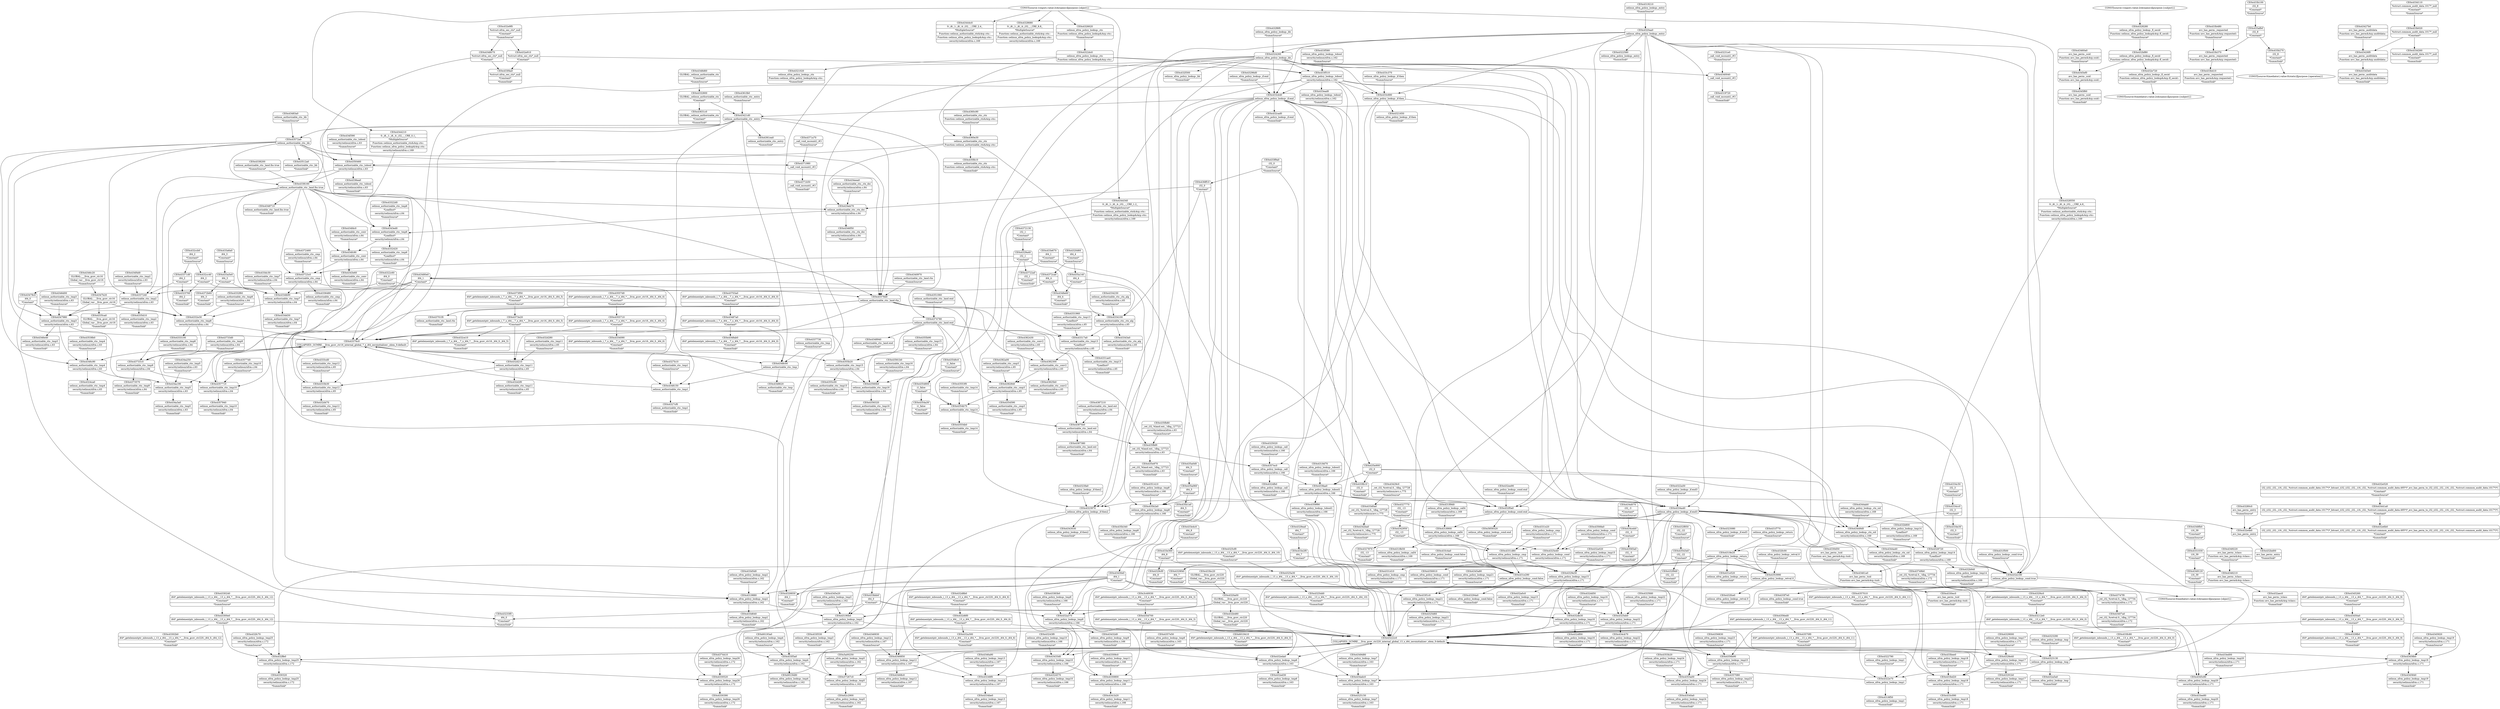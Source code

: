 digraph {
	CE0x4337240 [shape=record,shape=Mrecord,label="{CE0x4337240|selinux_authorizable_ctx:_tmp2|security/selinux/xfrm.c,63}"]
	CE0x433e670 [shape=record,shape=Mrecord,label="{CE0x433e670|i64_1|*Constant*|*SummSource*}"]
	CE0x4327cf0 [shape=record,shape=Mrecord,label="{CE0x4327cf0|selinux_authorizable_ctx:_tmp1|*SummSink*}"]
	CE0x4318d70 [shape=record,shape=Mrecord,label="{CE0x4318d70|selinux_xfrm_policy_lookup:_tobool1|security/selinux/xfrm.c,166|*SummSource*}"]
	CE0x4324260 [shape=record,shape=Mrecord,label="{CE0x4324260|selinux_xfrm_policy_lookup:_bb}"]
	CE0x434fdc0 [shape=record,shape=Mrecord,label="{CE0x434fdc0|selinux_authorizable_ctx:_conv|security/selinux/xfrm.c,64|*SummSource*}"]
	CE0x432e520 [shape=record,shape=Mrecord,label="{CE0x432e520|i32_(i32,_i32,_i16,_i32,_%struct.common_audit_data.1017*)*_bitcast_(i32_(i32,_i32,_i16,_i32,_%struct.common_audit_data.495*)*_avc_has_perm_to_i32_(i32,_i32,_i16,_i32,_%struct.common_audit_data.1017*)*)|*Constant*|*SummSource*}"]
	CE0x4354b70 [shape=record,shape=Mrecord,label="{CE0x4354b70|selinux_authorizable_ctx:_tmp14}"]
	CE0x4328280 [shape=record,shape=Mrecord,label="{CE0x4328280|selinux_xfrm_policy_lookup:_fl_secid|Function::selinux_xfrm_policy_lookup&Arg::fl_secid::|*SummSource*}"]
	CE0x43248f0 [shape=record,shape=Mrecord,label="{CE0x43248f0|selinux_xfrm_policy_lookup:_tmp13|security/selinux/xfrm.c,167}"]
	CE0x4328e40 [shape=record,shape=Mrecord,label="{CE0x4328e40|selinux_xfrm_policy_lookup:_tmp17|security/selinux/xfrm.c,171}"]
	CE0x4327b10 [shape=record,shape=Mrecord,label="{CE0x4327b10|selinux_authorizable_ctx:_tmp1|*SummSource*}"]
	CE0x4346d00 [shape=record,shape=Mrecord,label="{CE0x4346d00|selinux_authorizable_ctx:_tmp3|security/selinux/xfrm.c,63|*SummSource*}"]
	CE0x43376c0 [shape=record,shape=Mrecord,label="{CE0x43376c0|COLLAPSED:_GCMRE___llvm_gcov_ctr16_internal_global_7_x_i64_zeroinitializer:_elem_0:default:}"]
	CE0x432cad0 [shape=record,shape=Mrecord,label="{CE0x432cad0|selinux_xfrm_policy_lookup:_if.end|*SummSink*}"]
	CE0x4333b30 [shape=record,shape=Mrecord,label="{CE0x4333b30|selinux_authorizable_ctx:_tmp12|security/selinux/xfrm.c,65}"]
	CE0x4355710 [shape=record,shape=Mrecord,label="{CE0x4355710|i64*_getelementptr_inbounds_(_7_x_i64_,_7_x_i64_*___llvm_gcov_ctr16,_i64_0,_i64_6)|*Constant*}"]
	CE0x43441a0 [shape=record,shape=Mrecord,label="{CE0x43441a0|i32_(i32,_i32,_i16,_i32,_%struct.common_audit_data.1017*)*_bitcast_(i32_(i32,_i32,_i16,_i32,_%struct.common_audit_data.495*)*_avc_has_perm_to_i32_(i32,_i32,_i16,_i32,_%struct.common_audit_data.1017*)*)|*Constant*}"]
	CE0x433fc80 [shape=record,shape=Mrecord,label="{CE0x433fc80|i64*_getelementptr_inbounds_(_13_x_i64_,_13_x_i64_*___llvm_gcov_ctr220,_i64_0,_i64_0)|*Constant*|*SummSink*}"]
	CE0x4338200 [shape=record,shape=Mrecord,label="{CE0x4338200|selinux_authorizable_ctx:_land.lhs.true|*SummSource*}"]
	CE0x432d8b0 [shape=record,shape=Mrecord,label="{CE0x432d8b0|i64*_getelementptr_inbounds_(_13_x_i64_,_13_x_i64_*___llvm_gcov_ctr220,_i64_0,_i64_6)|*Constant*|*SummSource*}"]
	CE0x43300e0 [shape=record,shape=Mrecord,label="{CE0x43300e0|i64*_getelementptr_inbounds_(_13_x_i64_,_13_x_i64_*___llvm_gcov_ctr220,_i64_0,_i64_12)|*Constant*}"]
	CE0x431f500 [shape=record,shape=Mrecord,label="{CE0x431f500|selinux_xfrm_policy_lookup:_cond.true|*SummSource*}"]
	CE0x43733d0 [shape=record,shape=Mrecord,label="{CE0x43733d0|selinux_authorizable_ctx:_tmp9|security/selinux/xfrm.c,64|*SummSource*}"]
	CE0x431e290 [shape=record,shape=Mrecord,label="{CE0x431e290|selinux_xfrm_policy_lookup:_cond.false}"]
	CE0x4373570 [shape=record,shape=Mrecord,label="{CE0x4373570|selinux_authorizable_ctx:_tmp9|security/selinux/xfrm.c,64|*SummSink*}"]
	CE0x433f7e0 [shape=record,shape=Mrecord,label="{CE0x433f7e0|selinux_xfrm_policy_lookup:_cond.true|*SummSink*}"]
	CE0x43430e0 [shape=record,shape=Mrecord,label="{CE0x43430e0|i64_1|*Constant*}"]
	CE0x432f300 [shape=record,shape=Mrecord,label="{CE0x432f300|selinux_xfrm_policy_lookup:_bb|*SummSink*}"]
	CE0x4331e20 [shape=record,shape=Mrecord,label="{CE0x4331e20|selinux_xfrm_policy_lookup:_cmp|security/selinux/xfrm.c,171|*SummSource*}"]
	CE0x432a020 [shape=record,shape=Mrecord,label="{CE0x432a020|selinux_xfrm_policy_lookup:_tmp15|security/selinux/xfrm.c,171|*SummSource*}"]
	CE0x43407a0 [shape=record,shape=Mrecord,label="{CE0x43407a0|_ret_i32_%retval.0,_!dbg_!27734|security/selinux/xfrm.c,172|*SummSink*}"]
	CE0x431f770 [shape=record,shape=Mrecord,label="{CE0x431f770|selinux_xfrm_policy_lookup:_return|*SummSource*}"]
	CE0x43421d0 [shape=record,shape=Mrecord,label="{CE0x43421d0|selinux_authorizable_ctx:_entry}"]
	CE0x43553f0 [shape=record,shape=Mrecord,label="{CE0x43553f0|selinux_authorizable_ctx:_tmp14|*SummSource*}"]
	"CONST[source:1(input),value:2(dynamic)][purpose:{object}]"
	CE0x433cb40 [shape=record,shape=Mrecord,label="{CE0x433cb40|selinux_xfrm_policy_lookup:_if.end}"]
	CE0x4325150 [shape=record,shape=Mrecord,label="{CE0x4325150|selinux_xfrm_policy_lookup:_tmp7|security/selinux/xfrm.c,163|*SummSink*}"]
	CE0x4373f50 [shape=record,shape=Mrecord,label="{CE0x4373f50|i64*_getelementptr_inbounds_(_7_x_i64_,_7_x_i64_*___llvm_gcov_ctr16,_i64_0,_i64_5)|*Constant*|*SummSource*}"]
	CE0x4361ea0 [shape=record,shape=Mrecord,label="{CE0x4361ea0|selinux_authorizable_ctx:_entry|*SummSink*}"]
	CE0x432f6f0 [shape=record,shape=Mrecord,label="{CE0x432f6f0|selinux_xfrm_policy_lookup:_bb|*SummSource*}"]
	CE0x433b370 [shape=record,shape=Mrecord,label="{CE0x433b370|avc_has_perm:_requested|Function::avc_has_perm&Arg::requested::}"]
	CE0x433f3a0 [shape=record,shape=Mrecord,label="{CE0x433f3a0|selinux_xfrm_policy_lookup:_tmp4|security/selinux/xfrm.c,162}"]
	CE0x432dd50 [shape=record,shape=Mrecord,label="{CE0x432dd50|selinux_xfrm_policy_lookup:_tmp16|security/selinux/xfrm.c,171|*SummSource*}"]
	CE0x4354800 [shape=record,shape=Mrecord,label="{CE0x4354800|i1_false|*Constant*}"]
	CE0x433d260 [shape=record,shape=Mrecord,label="{CE0x433d260|%struct.common_audit_data.1017*_null|*Constant*|*SummSink*}"]
	CE0x432f4c0 [shape=record,shape=Mrecord,label="{CE0x432f4c0|i64*_getelementptr_inbounds_(_13_x_i64_,_13_x_i64_*___llvm_gcov_ctr220,_i64_0,_i64_0)|*Constant*|*SummSource*}"]
	CE0x43371d0 [shape=record,shape=Mrecord,label="{CE0x43371d0|i64_2|*Constant*}"]
	CE0x43433d0 [shape=record,shape=Mrecord,label="{CE0x43433d0|selinux_xfrm_policy_lookup:_tmp10|security/selinux/xfrm.c,166}"]
	CE0x433f1c0 [shape=record,shape=Mrecord,label="{CE0x433f1c0|selinux_xfrm_policy_lookup:_tmp21|security/selinux/xfrm.c,171}"]
	CE0x432ffe0 [shape=record,shape=Mrecord,label="{CE0x432ffe0|selinux_xfrm_policy_lookup:_tmp25|security/selinux/xfrm.c,172}"]
	CE0x433c680 [shape=record,shape=Mrecord,label="{CE0x433c680|selinux_xfrm_policy_lookup:_if.then}"]
	CE0x434a190 [shape=record,shape=Mrecord,label="{CE0x434a190|selinux_authorizable_ctx:_tmp5|security/selinux/xfrm.c,63}"]
	CE0x4353b20 [shape=record,shape=Mrecord,label="{CE0x4353b20|selinux_xfrm_policy_lookup:_tmp24|security/selinux/xfrm.c,171|*SummSource*}"]
	CE0x433afb0 [shape=record,shape=Mrecord,label="{CE0x433afb0|i32_8|*Constant*}"]
	CE0x43302b0 [shape=record,shape=Mrecord,label="{CE0x43302b0|i64*_getelementptr_inbounds_(_13_x_i64_,_13_x_i64_*___llvm_gcov_ctr220,_i64_0,_i64_12)|*Constant*|*SummSink*}"]
	CE0x432fc00 [shape=record,shape=Mrecord,label="{CE0x432fc00|selinux_xfrm_policy_lookup:_retval.0|*SummSource*}"]
	CE0x435e900 [shape=record,shape=Mrecord,label="{CE0x435e900|i32_0|*Constant*}"]
	CE0x43870e0 [shape=record,shape=Mrecord,label="{CE0x43870e0|selinux_authorizable_ctx:_land.ext|security/selinux/xfrm.c,64}"]
	CE0x4356b90 [shape=record,shape=Mrecord,label="{CE0x4356b90|selinux_xfrm_policy_lookup:_tmp23|security/selinux/xfrm.c,171}"]
	CE0x43538b0 [shape=record,shape=Mrecord,label="{CE0x43538b0|selinux_authorizable_ctx:_tmp4|security/selinux/xfrm.c,63|*SummSource*}"]
	CE0x4329ea0 [shape=record,shape=Mrecord,label="{CE0x4329ea0|i64_7|*Constant*|*SummSource*}"]
	CE0x4325a30 [shape=record,shape=Mrecord,label="{CE0x4325a30|i64*_getelementptr_inbounds_(_13_x_i64_,_13_x_i64_*___llvm_gcov_ctr220,_i64_0,_i64_10)|*Constant*}"]
	CE0x4372460 [shape=record,shape=Mrecord,label="{CE0x4372460|selinux_authorizable_ctx:_cmp|security/selinux/xfrm.c,64|*SummSource*}"]
	CE0x4356ed0 [shape=record,shape=Mrecord,label="{CE0x4356ed0|i64*_getelementptr_inbounds_(_13_x_i64_,_13_x_i64_*___llvm_gcov_ctr220,_i64_0,_i64_11)|*Constant*}"]
	CE0x433dd30 [shape=record,shape=Mrecord,label="{CE0x433dd30|selinux_authorizable_ctx:_tmp7|security/selinux/xfrm.c,64|*SummSink*}"]
	CE0x4348e60 [shape=record,shape=Mrecord,label="{CE0x4348e60|i64_4|*Constant*|*SummSink*}"]
	CE0x4346210 [shape=record,shape=Mrecord,label="{CE0x4346210|avc_has_perm:_tclass|Function::avc_has_perm&Arg::tclass::}"]
	CE0x435fb80 [shape=record,shape=Mrecord,label="{CE0x435fb80|_ret_i32_%land.ext,_!dbg_!27723|security/selinux/xfrm.c,63|*SummSource*}"]
	CE0x4345a80 [shape=record,shape=Mrecord,label="{CE0x4345a80|selinux_xfrm_policy_lookup:_tmp21|security/selinux/xfrm.c,171|*SummSource*}"]
	CE0x4330520 [shape=record,shape=Mrecord,label="{CE0x4330520|selinux_xfrm_policy_lookup:_tmp26|security/selinux/xfrm.c,172}"]
	CE0x4344a40 [shape=record,shape=Mrecord,label="{CE0x4344a40|selinux_xfrm_policy_lookup:_ctx_sid|security/selinux/xfrm.c,169|*SummSink*}"]
	CE0x4323290 [shape=record,shape=Mrecord,label="{CE0x4323290|selinux_xfrm_policy_lookup:_tmp|*SummSource*}"]
	CE0x4345840 [shape=record,shape=Mrecord,label="{CE0x4345840|selinux_xfrm_policy_lookup:_tmp19|security/selinux/xfrm.c,171|*SummSink*}"]
	CE0x433d640 [shape=record,shape=Mrecord,label="{CE0x433d640|selinux_xfrm_policy_lookup:_tmp2|security/selinux/xfrm.c,162|*SummSink*}"]
	CE0x4373e20 [shape=record,shape=Mrecord,label="{CE0x4373e20|i64*_getelementptr_inbounds_(_7_x_i64_,_7_x_i64_*___llvm_gcov_ctr16,_i64_0,_i64_5)|*Constant*}"]
	CE0x4325d60 [shape=record,shape=Mrecord,label="{CE0x4325d60|selinux_xfrm_policy_lookup:_tmp21|security/selinux/xfrm.c,171|*SummSink*}"]
	CE0x432ccb0 [shape=record,shape=Mrecord,label="{CE0x432ccb0|i64_2|*Constant*|*SummSource*}"]
	CE0x43512a0 [shape=record,shape=Mrecord,label="{CE0x43512a0|selinux_authorizable_ctx:_bb|*SummSink*}"]
	CE0x4325020 [shape=record,shape=Mrecord,label="{CE0x4325020|selinux_xfrm_policy_lookup:_call|security/selinux/xfrm.c,166|*SummSource*}"]
	CE0x43749b0 [shape=record,shape=Mrecord,label="{CE0x43749b0|_ret_i32_%retval.0,_!dbg_!27734|security/selinux/xfrm.c,172|*SummSource*}"]
	CE0x43701f0 [shape=record,shape=Mrecord,label="{CE0x43701f0|selinux_authorizable_ctx:_land.rhs|*SummSink*}"]
	CE0x4357710 [shape=record,shape=Mrecord,label="{CE0x4357710|selinux_authorizable_ctx:_tmp10|security/selinux/xfrm.c,64}"]
	CE0x432e9f0 [shape=record,shape=Mrecord,label="{CE0x432e9f0|%struct.xfrm_sec_ctx*_null|*Constant*|*SummSource*}"]
	CE0x4346930 [shape=record,shape=Mrecord,label="{CE0x4346930|selinux_xfrm_policy_lookup:_tmp12|security/selinux/xfrm.c,167|*SummSource*}"]
	CE0x4347b20 [shape=record,shape=Mrecord,label="{CE0x4347b20|GLOBAL:___llvm_gcov_ctr16|Global_var:__llvm_gcov_ctr16}"]
	CE0x4328720 [shape=record,shape=Mrecord,label="{CE0x4328720|selinux_xfrm_policy_lookup:_tmp14|*LoadInst*|security/selinux/xfrm.c,169}"]
	CE0x433ed00 [shape=record,shape=Mrecord,label="{CE0x433ed00|selinux_xfrm_policy_lookup:_tmp20|security/selinux/xfrm.c,171|*SummSource*}"]
	CE0x434a3a0 [shape=record,shape=Mrecord,label="{CE0x434a3a0|selinux_authorizable_ctx:_tmp5|security/selinux/xfrm.c,63|*SummSink*}"]
	CE0x4322c60 [shape=record,shape=Mrecord,label="{CE0x4322c60|i64_0|*Constant*|*SummSource*}"]
	CE0x4334230 [shape=record,shape=Mrecord,label="{CE0x4334230|selinux_authorizable_ctx:_ctx_alg|security/selinux/xfrm.c,65|*SummSource*}"]
	CE0x434a250 [shape=record,shape=Mrecord,label="{CE0x434a250|selinux_authorizable_ctx:_tmp5|security/selinux/xfrm.c,63|*SummSource*}"]
	CE0x43296d0 [shape=record,shape=Mrecord,label="{CE0x43296d0|selinux_xfrm_policy_lookup:_if.end|*SummSource*}"]
	CE0x432d2f0 [shape=record,shape=Mrecord,label="{CE0x432d2f0|selinux_authorizable_ctx:_tmp11|security/selinux/xfrm.c,65|*SummSink*}"]
	CE0x43317a0 [shape=record,shape=Mrecord,label="{CE0x43317a0|selinux_authorizable_ctx:_tmp13|*LoadInst*|security/selinux/xfrm.c,65}"]
	CE0x4344340 [shape=record,shape=Mrecord,label="{CE0x4344340|0:_i8,_1:_i8,_4:_i32,_:_CRE_1,2_|*MultipleSource*|Function::selinux_authorizable_ctx&Arg::ctx::|Function::selinux_xfrm_policy_lookup&Arg::ctx::|security/selinux/xfrm.c,169}"]
	CE0x43572a0 [shape=record,shape=Mrecord,label="{CE0x43572a0|selinux_authorizable_ctx:_bb}"]
	CE0x43540a0 [shape=record,shape=Mrecord,label="{CE0x43540a0|selinux_xfrm_policy_lookup:_tmp24|security/selinux/xfrm.c,171|*SummSink*}"]
	CE0x4351060 [shape=record,shape=Mrecord,label="{CE0x4351060|selinux_authorizable_ctx:_land.end|*SummSource*}"]
	CE0x4329000 [shape=record,shape=Mrecord,label="{CE0x4329000|selinux_xfrm_policy_lookup:_tmp17|security/selinux/xfrm.c,171|*SummSource*}"]
	CE0x4324ca0 [shape=record,shape=Mrecord,label="{CE0x4324ca0|selinux_authorizable_ctx:_tmp4|security/selinux/xfrm.c,63|*SummSink*}"]
	CE0x4356320 [shape=record,shape=Mrecord,label="{CE0x4356320|selinux_authorizable_ctx:_tmp16|security/selinux/xfrm.c,64|*SummSink*}"]
	CE0x433bbb0 [shape=record,shape=Mrecord,label="{CE0x433bbb0|i64_0|*Constant*}"]
	CE0x4357ec0 [shape=record,shape=Mrecord,label="{CE0x4357ec0|selinux_xfrm_policy_lookup:_call|security/selinux/xfrm.c,166}"]
	CE0x433c090 [shape=record,shape=Mrecord,label="{CE0x433c090|selinux_xfrm_policy_lookup:_tmp18|security/selinux/xfrm.c,171|*SummSink*}"]
	CE0x43212e0 [shape=record,shape=Mrecord,label="{CE0x43212e0|i64*_getelementptr_inbounds_(_13_x_i64_,_13_x_i64_*___llvm_gcov_ctr220,_i64_0,_i64_0)|*Constant*}"]
	CE0x432f850 [shape=record,shape=Mrecord,label="{CE0x432f850|i32_-22|*Constant*|*SummSource*}"]
	CE0x4371a70 [shape=record,shape=Mrecord,label="{CE0x4371a70|_call_void_mcount()_#3|*SummSource*}"]
	CE0x43577d0 [shape=record,shape=Mrecord,label="{CE0x43577d0|selinux_authorizable_ctx:_tmp10|security/selinux/xfrm.c,64|*SummSource*}"]
	CE0x432b480 [shape=record,shape=Mrecord,label="{CE0x432b480|GLOBAL:___llvm_gcov_ctr220|Global_var:__llvm_gcov_ctr220|*SummSink*}"]
	CE0x4318b50 [shape=record,shape=Mrecord,label="{CE0x4318b50|selinux_xfrm_policy_lookup:_call4|security/selinux/xfrm.c,169|*SummSink*}"]
	CE0x4345260 [shape=record,shape=Mrecord,label="{CE0x4345260|i64*_getelementptr_inbounds_(_13_x_i64_,_13_x_i64_*___llvm_gcov_ctr220,_i64_0,_i64_9)|*Constant*|*SummSource*}"]
	CE0x4343030 [shape=record,shape=Mrecord,label="{CE0x4343030|selinux_xfrm_policy_lookup:_if.then2|*SummSink*}"]
	CE0x4357e50 [shape=record,shape=Mrecord,label="{CE0x4357e50|selinux_xfrm_policy_lookup:_tmp6|security/selinux/xfrm.c,163|*SummSource*}"]
	CE0x4320aa0 [shape=record,shape=Mrecord,label="{CE0x4320aa0|selinux_xfrm_policy_lookup:_entry}"]
	CE0x432ce10 [shape=record,shape=Mrecord,label="{CE0x432ce10|i64*_getelementptr_inbounds_(_7_x_i64_,_7_x_i64_*___llvm_gcov_ctr16,_i64_0,_i64_5)|*Constant*|*SummSink*}"]
	CE0x434f4d0 [shape=record,shape=Mrecord,label="{CE0x434f4d0|selinux_authorizable_ctx:_tmp2|security/selinux/xfrm.c,63|*SummSource*}"]
	CE0x433b100 [shape=record,shape=Mrecord,label="{CE0x433b100|i32_8|*Constant*|*SummSource*}"]
	CE0x43557d0 [shape=record,shape=Mrecord,label="{CE0x43557d0|i64*_getelementptr_inbounds_(_7_x_i64_,_7_x_i64_*___llvm_gcov_ctr16,_i64_0,_i64_6)|*Constant*|*SummSource*}"]
	CE0x4323760 [shape=record,shape=Mrecord,label="{CE0x4323760|i64_2|*Constant*|*SummSink*}"]
	CE0x432e4b0 [shape=record,shape=Mrecord,label="{CE0x432e4b0|avc_has_perm:_entry}"]
	CE0x4330800 [shape=record,shape=Mrecord,label="{CE0x4330800|selinux_xfrm_policy_lookup:_tmp11|security/selinux/xfrm.c,166}"]
	CE0x433f4a0 [shape=record,shape=Mrecord,label="{CE0x433f4a0|%struct.xfrm_sec_ctx*_null|*Constant*|*SummSink*}"]
	CE0x43309c0 [shape=record,shape=Mrecord,label="{CE0x43309c0|selinux_xfrm_policy_lookup:_tmp11|security/selinux/xfrm.c,166|*SummSource*}"]
	CE0x4371980 [shape=record,shape=Mrecord,label="{CE0x4371980|_call_void_mcount()_#3}"]
	CE0x432e720 [shape=record,shape=Mrecord,label="{CE0x432e720|selinux_xfrm_policy_lookup:_fl_secid|Function::selinux_xfrm_policy_lookup&Arg::fl_secid::|*SummSink*}"]
	CE0x4330240 [shape=record,shape=Mrecord,label="{CE0x4330240|i64*_getelementptr_inbounds_(_13_x_i64_,_13_x_i64_*___llvm_gcov_ctr220,_i64_0,_i64_12)|*Constant*|*SummSource*}"]
	CE0x5859320 [shape=record,shape=Mrecord,label="{CE0x5859320|selinux_xfrm_policy_lookup:_cond.end|*SummSink*}"]
	CE0x4323080 [shape=record,shape=Mrecord,label="{CE0x4323080|selinux_xfrm_policy_lookup:_if.end3|*SummSink*}"]
	CE0x4318f50 [shape=record,shape=Mrecord,label="{CE0x4318f50|selinux_xfrm_policy_lookup:_tmp1|*SummSink*}"]
	CE0x432d210 [shape=record,shape=Mrecord,label="{CE0x432d210|selinux_authorizable_ctx:_tmp11|security/selinux/xfrm.c,65}"]
	CE0x4382300 [shape=record,shape=Mrecord,label="{CE0x4382300|selinux_authorizable_ctx:_conv2|security/selinux/xfrm.c,65}"]
	CE0x433d0a0 [shape=record,shape=Mrecord,label="{CE0x433d0a0|_ret_i32_%retval.0,_!dbg_!27728|security/selinux/avc.c,775}"]
	CE0x4325cf0 [shape=record,shape=Mrecord,label="{CE0x4325cf0|i64*_getelementptr_inbounds_(_13_x_i64_,_13_x_i64_*___llvm_gcov_ctr220,_i64_0,_i64_10)|*Constant*|*SummSource*}"]
	"CONST[source:0(mediator),value:2(dynamic)][purpose:{subject}]"
	CE0x43747f0 [shape=record,shape=Mrecord,label="{CE0x43747f0|_ret_i32_%retval.0,_!dbg_!27734|security/selinux/xfrm.c,172}"]
	CE0x4321650 [shape=record,shape=Mrecord,label="{CE0x4321650|selinux_xfrm_policy_lookup:_if.then|*SummSink*}"]
	CE0x43554b0 [shape=record,shape=Mrecord,label="{CE0x43554b0|selinux_authorizable_ctx:_tmp14|*SummSink*}"]
	CE0x433e360 [shape=record,shape=Mrecord,label="{CE0x433e360|i64_8|*Constant*}"]
	CE0x432df00 [shape=record,shape=Mrecord,label="{CE0x432df00|selinux_xfrm_policy_lookup:_tmp16|security/selinux/xfrm.c,171|*SummSink*}"]
	CE0x433e2f0 [shape=record,shape=Mrecord,label="{CE0x433e2f0|i64_7|*Constant*}"]
	CE0x4372130 [shape=record,shape=Mrecord,label="{CE0x4372130|i32_1|*Constant*|*SummSource*}"]
	CE0x4354590 [shape=record,shape=Mrecord,label="{CE0x4354590|selinux_authorizable_ctx:_cmp3|security/selinux/xfrm.c,65|*SummSink*}"]
	CE0x6019480 [shape=record,shape=Mrecord,label="{CE0x6019480|selinux_xfrm_policy_lookup:_tmp4|security/selinux/xfrm.c,162|*SummSink*}"]
	CE0x4374410 [shape=record,shape=Mrecord,label="{CE0x4374410|selinux_xfrm_policy_lookup:_tmp26|security/selinux/xfrm.c,172|*SummSource*}"]
	CE0x43190b0 [shape=record,shape=Mrecord,label="{CE0x43190b0|selinux_xfrm_policy_lookup:_tmp3|security/selinux/xfrm.c,162}"]
	CE0x4357010 [shape=record,shape=Mrecord,label="{CE0x4357010|i64*_getelementptr_inbounds_(_13_x_i64_,_13_x_i64_*___llvm_gcov_ctr220,_i64_0,_i64_11)|*Constant*|*SummSource*}"]
	CE0x433b270 [shape=record,shape=Mrecord,label="{CE0x433b270|i32_8|*Constant*|*SummSink*}"]
	CE0x43343a0 [shape=record,shape=Mrecord,label="{CE0x43343a0|selinux_authorizable_ctx:_ctx_alg|security/selinux/xfrm.c,65|*SummSink*}"]
	CE0x43487a0 [shape=record,shape=Mrecord,label="{CE0x43487a0|i64*_getelementptr_inbounds_(_7_x_i64_,_7_x_i64_*___llvm_gcov_ctr16,_i64_0,_i64_0)|*Constant*}"]
	CE0x4336480 [shape=record,shape=Mrecord,label="{CE0x4336480|selinux_authorizable_ctx:_cmp|security/selinux/xfrm.c,64|*SummSink*}"]
	CE0x4344210 [shape=record,shape=Mrecord,label="{CE0x4344210|0:_i8,_1:_i8,_4:_i32,_:_CRE_0,1_|*MultipleSource*|Function::selinux_authorizable_ctx&Arg::ctx::|Function::selinux_xfrm_policy_lookup&Arg::ctx::|security/selinux/xfrm.c,169}"]
	CE0x4372ca0 [shape=record,shape=Mrecord,label="{CE0x4372ca0|i64_4|*Constant*}"]
	CE0x4349220 [shape=record,shape=Mrecord,label="{CE0x4349220|avc_has_perm:_tclass|Function::avc_has_perm&Arg::tclass::|*SummSource*}"]
	CE0x5a00250 [shape=record,shape=Mrecord,label="{CE0x5a00250|selinux_xfrm_policy_lookup:_tmp5|security/selinux/xfrm.c,162|*SummSource*}"]
	CE0x4327870 [shape=record,shape=Mrecord,label="{CE0x4327870|i32_-13|*Constant*|*SummSink*}"]
	CE0x432a0c0 [shape=record,shape=Mrecord,label="{CE0x432a0c0|selinux_xfrm_policy_lookup:_tmp15|security/selinux/xfrm.c,171|*SummSink*}"]
	CE0x4321020 [shape=record,shape=Mrecord,label="{CE0x4321020|selinux_xfrm_policy_lookup:_ctx|Function::selinux_xfrm_policy_lookup&Arg::ctx::|*SummSink*}"]
	CE0x4334090 [shape=record,shape=Mrecord,label="{CE0x4334090|i64*_getelementptr_inbounds_(_7_x_i64_,_7_x_i64_*___llvm_gcov_ctr16,_i64_0,_i64_6)|*Constant*|*SummSink*}"]
	CE0x432fce0 [shape=record,shape=Mrecord,label="{CE0x432fce0|selinux_xfrm_policy_lookup:_retval.0|*SummSink*}"]
	"CONST[source:0(mediator),value:2(dynamic)][purpose:{object}]"
	CE0x4346c90 [shape=record,shape=Mrecord,label="{CE0x4346c90|selinux_authorizable_ctx:_tmp4|security/selinux/xfrm.c,63}"]
	CE0x4331ae0 [shape=record,shape=Mrecord,label="{CE0x4331ae0|selinux_authorizable_ctx:_tmp13|*LoadInst*|security/selinux/xfrm.c,65|*SummSink*}"]
	CE0x433db90 [shape=record,shape=Mrecord,label="{CE0x433db90|selinux_authorizable_ctx:_tmp7|security/selinux/xfrm.c,64}"]
	CE0x4342ba0 [shape=record,shape=Mrecord,label="{CE0x4342ba0|_ret_i32_%retval.0,_!dbg_!27728|security/selinux/avc.c,775|*SummSink*}"]
	CE0x4348c00 [shape=record,shape=Mrecord,label="{CE0x4348c00|selinux_authorizable_ctx:_tmp}"]
	CE0x4334cc0 [shape=record,shape=Mrecord,label="{CE0x4334cc0|i32_3|*Constant*}"]
	CE0x432b800 [shape=record,shape=Mrecord,label="{CE0x432b800|selinux_xfrm_policy_lookup:_tmp14|*LoadInst*|security/selinux/xfrm.c,169|*SummSource*}"]
	CE0x43189d0 [shape=record,shape=Mrecord,label="{CE0x43189d0|selinux_xfrm_policy_lookup:_call4|security/selinux/xfrm.c,169|*SummSource*}"]
	CE0x434ceb0 [shape=record,shape=Mrecord,label="{CE0x434ceb0|i32_-3|*Constant*}"]
	CE0x4348940 [shape=record,shape=Mrecord,label="{CE0x4348940|selinux_authorizable_ctx:_land.end|*SummSink*}"]
	CE0x43458b0 [shape=record,shape=Mrecord,label="{CE0x43458b0|selinux_xfrm_policy_lookup:_tmp19|security/selinux/xfrm.c,171}"]
	CE0x4353a00 [shape=record,shape=Mrecord,label="{CE0x4353a00|selinux_xfrm_policy_lookup:_tmp24|security/selinux/xfrm.c,171}"]
	CE0x4346c20 [shape=record,shape=Mrecord,label="{CE0x4346c20|GLOBAL:___llvm_gcov_ctr16|Global_var:__llvm_gcov_ctr16|*SummSource*}"]
	CE0x4322dc0 [shape=record,shape=Mrecord,label="{CE0x4322dc0|selinux_xfrm_policy_lookup:_ctx|Function::selinux_xfrm_policy_lookup&Arg::ctx::}"]
	CE0x4325eb0 [shape=record,shape=Mrecord,label="{CE0x4325eb0|selinux_xfrm_policy_lookup:_tmp22|security/selinux/xfrm.c,171}"]
	CE0x43432d0 [shape=record,shape=Mrecord,label="{CE0x43432d0|selinux_xfrm_policy_lookup:_tmp9|security/selinux/xfrm.c,166|*SummSink*}"]
	CE0x433f9a0 [shape=record,shape=Mrecord,label="{CE0x433f9a0|i32_0|*Constant*|*SummSource*}"]
	CE0x433ead0 [shape=record,shape=Mrecord,label="{CE0x433ead0|selinux_xfrm_policy_lookup:_tobool|security/selinux/xfrm.c,162|*SummSink*}"]
	CE0x4357080 [shape=record,shape=Mrecord,label="{CE0x4357080|selinux_xfrm_policy_lookup:_tmp23|security/selinux/xfrm.c,171|*SummSink*}"]
	CE0x4343ed0 [shape=record,shape=Mrecord,label="{CE0x4343ed0|selinux_authorizable_ctx:_tmp6|*LoadInst*|security/selinux/xfrm.c,64}"]
	CE0x4346a90 [shape=record,shape=Mrecord,label="{CE0x4346a90|selinux_xfrm_policy_lookup:_tmp13|security/selinux/xfrm.c,167|*SummSource*}"]
	CE0x433f330 [shape=record,shape=Mrecord,label="{CE0x433f330|selinux_xfrm_policy_lookup:_tmp3|security/selinux/xfrm.c,162|*SummSink*}"]
	CE0x433ee80 [shape=record,shape=Mrecord,label="{CE0x433ee80|selinux_xfrm_policy_lookup:_tmp20|security/selinux/xfrm.c,171|*SummSink*}"]
	CE0x4348710 [shape=record,shape=Mrecord,label="{CE0x4348710|selinux_authorizable_ctx:_land.lhs.true|*SummSink*}"]
	CE0x4361fb0 [shape=record,shape=Mrecord,label="{CE0x4361fb0|selinux_authorizable_ctx:_entry|*SummSource*}"]
	CE0x4331d10 [shape=record,shape=Mrecord,label="{CE0x4331d10|selinux_xfrm_policy_lookup:_cmp|security/selinux/xfrm.c,171|*SummSink*}"]
	CE0x433a6a0 [shape=record,shape=Mrecord,label="{CE0x433a6a0|i64_3|*Constant*|*SummSource*}"]
	CE0x43568a0 [shape=record,shape=Mrecord,label="{CE0x43568a0|selinux_xfrm_policy_lookup:_cond|security/selinux/xfrm.c,171|*SummSource*}"]
	CE0x4329cf0 [shape=record,shape=Mrecord,label="{CE0x4329cf0|i64_8|*Constant*|*SummSink*}"]
	CE0x4387380 [shape=record,shape=Mrecord,label="{CE0x4387380|selinux_authorizable_ctx:_land.ext|security/selinux/xfrm.c,64|*SummSink*}"]
	CE0x4347980 [shape=record,shape=Mrecord,label="{CE0x4347980|selinux_authorizable_ctx:_tmp3|security/selinux/xfrm.c,63}"]
	CE0x4348070 [shape=record,shape=Mrecord,label="{CE0x4348070|%struct.xfrm_sec_ctx*_null|*Constant*}"]
	CE0x432ed30 [shape=record,shape=Mrecord,label="{CE0x432ed30|selinux_xfrm_policy_lookup:_tmp6|security/selinux/xfrm.c,163|*SummSink*}"]
	CE0x4323fa0 [shape=record,shape=Mrecord,label="{CE0x4323fa0|selinux_xfrm_policy_lookup:_if.then2|*SummSource*}"]
	CE0x4340970 [shape=record,shape=Mrecord,label="{CE0x4340970|selinux_authorizable_ctx:_land.rhs|*SummSource*}"]
	CE0x3c40030 [shape=record,shape=Mrecord,label="{CE0x3c40030|i64*_getelementptr_inbounds_(_13_x_i64_,_13_x_i64_*___llvm_gcov_ctr220,_i64_0,_i64_3)|*Constant*|*SummSource*}"]
	CE0x4319720 [shape=record,shape=Mrecord,label="{CE0x4319720|_call_void_mcount()_#3|*SummSink*}"]
	CE0x435fbf0 [shape=record,shape=Mrecord,label="{CE0x435fbf0|_ret_i32_%land.ext,_!dbg_!27723|security/selinux/xfrm.c,63}"]
	CE0x4359f90 [shape=record,shape=Mrecord,label="{CE0x4359f90|selinux_xfrm_policy_lookup:_tobool1|security/selinux/xfrm.c,166|*SummSink*}"]
	CE0x43723c0 [shape=record,shape=Mrecord,label="{CE0x43723c0|selinux_authorizable_ctx:_cmp|security/selinux/xfrm.c,64}"]
	CE0x43631c0 [shape=record,shape=Mrecord,label="{CE0x43631c0|GLOBAL:_selinux_authorizable_ctx|*Constant*|*SummSink*}"]
	CE0x434d070 [shape=record,shape=Mrecord,label="{CE0x434d070|i32_-3|*Constant*|*SummSource*}"]
	CE0x43294a0 [shape=record,shape=Mrecord,label="{CE0x43294a0|selinux_xfrm_policy_lookup:_cond.false|*SummSink*}"]
	CE0x432cc40 [shape=record,shape=Mrecord,label="{CE0x432cc40|i64_2|*Constant*}"]
	CE0x4329fb0 [shape=record,shape=Mrecord,label="{CE0x4329fb0|i64*_getelementptr_inbounds_(_13_x_i64_,_13_x_i64_*___llvm_gcov_ctr220,_i64_0,_i64_9)|*Constant*|*SummSink*}"]
	CE0x43570f0 [shape=record,shape=Mrecord,label="{CE0x43570f0|i64*_getelementptr_inbounds_(_13_x_i64_,_13_x_i64_*___llvm_gcov_ctr220,_i64_0,_i64_11)|*Constant*|*SummSink*}"]
	CE0x435a0d0 [shape=record,shape=Mrecord,label="{CE0x435a0d0|i64_5|*Constant*|*SummSource*}"]
	CE0x434f390 [shape=record,shape=Mrecord,label="{CE0x434f390|selinux_authorizable_ctx:_tobool|security/selinux/xfrm.c,63|*SummSource*}"]
	CE0x43478c0 [shape=record,shape=Mrecord,label="{CE0x43478c0|i64_0|*Constant*}"]
	CE0x4326830 [shape=record,shape=Mrecord,label="{CE0x4326830|i64_1|*Constant*|*SummSink*}"]
	CE0x4355c00 [shape=record,shape=Mrecord,label="{CE0x4355c00|selinux_authorizable_ctx:_tmp15|security/selinux/xfrm.c,64|*SummSink*}"]
	CE0x4322e70 [shape=record,shape=Mrecord,label="{CE0x4322e70|selinux_xfrm_policy_lookup:_tmp1}"]
	CE0x4348620 [shape=record,shape=Mrecord,label="{CE0x4348620|selinux_authorizable_ctx:_tmp|*SummSink*}"]
	CE0x433bd20 [shape=record,shape=Mrecord,label="{CE0x433bd20|selinux_xfrm_policy_lookup:_tmp18|security/selinux/xfrm.c,171}"]
	CE0x4348fb0 [shape=record,shape=Mrecord,label="{CE0x4348fb0|i16_39|*Constant*|*SummSource*}"]
	CE0x435d700 [shape=record,shape=Mrecord,label="{CE0x435d700|i64*_getelementptr_inbounds_(_13_x_i64_,_13_x_i64_*___llvm_gcov_ctr220,_i64_0,_i64_3)|*Constant*}"]
	CE0x4346e40 [shape=record,shape=Mrecord,label="{CE0x4346e40|selinux_authorizable_ctx:_tmp3|security/selinux/xfrm.c,63|*SummSink*}"]
	CE0x43722a0 [shape=record,shape=Mrecord,label="{CE0x43722a0|i32_1|*Constant*|*SummSink*}"]
	CE0x435a060 [shape=record,shape=Mrecord,label="{CE0x435a060|i64_5|*Constant*}"]
	CE0x4345ef0 [shape=record,shape=Mrecord,label="{CE0x4345ef0|avc_has_perm:_ssid|Function::avc_has_perm&Arg::ssid::}"]
	CE0x4329f40 [shape=record,shape=Mrecord,label="{CE0x4329f40|i64_7|*Constant*|*SummSink*}"]
	CE0x43468c0 [shape=record,shape=Mrecord,label="{CE0x43468c0|selinux_xfrm_policy_lookup:_tmp12|security/selinux/xfrm.c,167|*SummSink*}"]
	CE0x43444c0 [shape=record,shape=Mrecord,label="{CE0x43444c0|0:_i8,_1:_i8,_4:_i32,_:_CRE_2,4_|*MultipleSource*|Function::selinux_authorizable_ctx&Arg::ctx::|Function::selinux_xfrm_policy_lookup&Arg::ctx::|security/selinux/xfrm.c,169}"]
	CE0x4343e60 [shape=record,shape=Mrecord,label="{CE0x4343e60|selinux_authorizable_ctx:_conv|security/selinux/xfrm.c,64|*SummSink*}"]
	CE0x43461a0 [shape=record,shape=Mrecord,label="{CE0x43461a0|avc_has_perm:_tsid|Function::avc_has_perm&Arg::tsid::}"]
	CE0x4356910 [shape=record,shape=Mrecord,label="{CE0x4356910|selinux_xfrm_policy_lookup:_cond|security/selinux/xfrm.c,171|*SummSink*}"]
	CE0x4360c90 [shape=record,shape=Mrecord,label="{CE0x4360c90|selinux_authorizable_ctx:_ctx|Function::selinux_authorizable_ctx&Arg::ctx::|*SummSource*}"]
	CE0x43825b0 [shape=record,shape=Mrecord,label="{CE0x43825b0|selinux_authorizable_ctx:_conv2|security/selinux/xfrm.c,65|*SummSink*}"]
	CE0x4344ab0 [shape=record,shape=Mrecord,label="{CE0x4344ab0|selinux_xfrm_policy_lookup:_ctx_sid|security/selinux/xfrm.c,169|*SummSource*}"]
	CE0x432fc70 [shape=record,shape=Mrecord,label="{CE0x432fc70|selinux_xfrm_policy_lookup:_tmp25|security/selinux/xfrm.c,172|*SummSource*}"]
	CE0x4320d60 [shape=record,shape=Mrecord,label="{CE0x4320d60|i64_4|*Constant*|*SummSource*}"]
	CE0x4345920 [shape=record,shape=Mrecord,label="{CE0x4345920|selinux_xfrm_policy_lookup:_tmp19|security/selinux/xfrm.c,171|*SummSource*}"]
	CE0x4325fd0 [shape=record,shape=Mrecord,label="{CE0x4325fd0|selinux_xfrm_policy_lookup:_tmp22|security/selinux/xfrm.c,171|*SummSource*}"]
	CE0x4373310 [shape=record,shape=Mrecord,label="{CE0x4373310|selinux_authorizable_ctx:_tmp9|security/selinux/xfrm.c,64}"]
	CE0x4320a00 [shape=record,shape=Mrecord,label="{CE0x4320a00|GLOBAL:___llvm_gcov_ctr220|Global_var:__llvm_gcov_ctr220}"]
	CE0x4330d50 [shape=record,shape=Mrecord,label="{CE0x4330d50|avc_has_perm:_tsid|Function::avc_has_perm&Arg::tsid::|*SummSource*}"]
	CE0x4330ec0 [shape=record,shape=Mrecord,label="{CE0x4330ec0|avc_has_perm:_tsid|Function::avc_has_perm&Arg::tsid::|*SummSink*}"]
	CE0x4351410 [shape=record,shape=Mrecord,label="{CE0x4351410|selinux_xfrm_policy_lookup:_tmp8|security/selinux/xfrm.c,166|*SummSource*}"]
	CE0x43543e0 [shape=record,shape=Mrecord,label="{CE0x43543e0|i32_-22|*Constant*}"]
	CE0x6019410 [shape=record,shape=Mrecord,label="{CE0x6019410|i64*_getelementptr_inbounds_(_13_x_i64_,_13_x_i64_*___llvm_gcov_ctr220,_i64_0,_i64_3)|*Constant*|*SummSink*}"]
	CE0x4329a40 [shape=record,shape=Mrecord,label="{CE0x4329a40|i32_1|*Constant*}"]
	CE0x4350460 [shape=record,shape=Mrecord,label="{CE0x4350460|selinux_authorizable_ctx:_tobool|security/selinux/xfrm.c,63}"]
	CE0x43560b0 [shape=record,shape=Mrecord,label="{CE0x43560b0|selinux_authorizable_ctx:_tmp16|security/selinux/xfrm.c,64}"]
	CE0x43243f0 [shape=record,shape=Mrecord,label="{CE0x43243f0|selinux_xfrm_policy_lookup:_tmp10|security/selinux/xfrm.c,166|*SummSource*}"]
	CE0x43460a0 [shape=record,shape=Mrecord,label="{CE0x43460a0|avc_has_perm:_ssid|Function::avc_has_perm&Arg::ssid::|*SummSource*}"]
	CE0x433a5e0 [shape=record,shape=Mrecord,label="{CE0x433a5e0|i64_3|*Constant*}"]
	CE0x4382430 [shape=record,shape=Mrecord,label="{CE0x4382430|selinux_authorizable_ctx:_conv2|security/selinux/xfrm.c,65|*SummSource*}"]
	CE0x433d3e0 [shape=record,shape=Mrecord,label="{CE0x433d3e0|avc_has_perm:_auditdata|Function::avc_has_perm&Arg::auditdata::|*SummSink*}"]
	CE0x434cb70 [shape=record,shape=Mrecord,label="{CE0x434cb70|selinux_xfrm_policy_lookup:_tmp22|security/selinux/xfrm.c,171|*SummSink*}"]
	CE0x4332800 [shape=record,shape=Mrecord,label="{CE0x4332800|GLOBAL:_selinux_authorizable_ctx|*Constant*}"]
	CE0x4342950 [shape=record,shape=Mrecord,label="{CE0x4342950|i32_-13|*Constant*}"]
	CE0x60193a0 [shape=record,shape=Mrecord,label="{CE0x60193a0|selinux_xfrm_policy_lookup:_tmp4|security/selinux/xfrm.c,162|*SummSource*}"]
	CE0x4328550 [shape=record,shape=Mrecord,label="{CE0x4328550|0:_i8,_1:_i8,_4:_i32,_:_CRE_4,8_|*MultipleSource*|Function::selinux_authorizable_ctx&Arg::ctx::|Function::selinux_xfrm_policy_lookup&Arg::ctx::|security/selinux/xfrm.c,169}"]
	CE0x4354a30 [shape=record,shape=Mrecord,label="{CE0x4354a30|i1_false|*Constant*|*SummSink*}"]
	CE0x4382a00 [shape=record,shape=Mrecord,label="{CE0x4382a00|selinux_authorizable_ctx:_cmp3|security/selinux/xfrm.c,65|*SummSource*}"]
	CE0x4357940 [shape=record,shape=Mrecord,label="{CE0x4357940|selinux_authorizable_ctx:_tmp10|security/selinux/xfrm.c,64|*SummSink*}"]
	CE0x432a300 [shape=record,shape=Mrecord,label="{CE0x432a300|i64*_getelementptr_inbounds_(_13_x_i64_,_13_x_i64_*___llvm_gcov_ctr220,_i64_0,_i64_6)|*Constant*|*SummSink*}"]
	CE0x435b1a0 [shape=record,shape=Mrecord,label="{CE0x435b1a0|i64_5|*Constant*|*SummSink*}"]
	CE0x4372b60 [shape=record,shape=Mrecord,label="{CE0x4372b60|i64_3|*Constant*|*SummSink*}"]
	CE0x43426f0 [shape=record,shape=Mrecord,label="{CE0x43426f0|avc_has_perm:_auditdata|Function::avc_has_perm&Arg::auditdata::}"]
	CE0x43378d0 [shape=record,shape=Mrecord,label="{CE0x43378d0|selinux_authorizable_ctx:_land.rhs}"]
	CE0x432e910 [shape=record,shape=Mrecord,label="{CE0x432e910|%struct.xfrm_sec_ctx*_null|*Constant*}"]
	CE0x43548c0 [shape=record,shape=Mrecord,label="{CE0x43548c0|i1_false|*Constant*|*SummSource*}"]
	CE0x433c4a0 [shape=record,shape=Mrecord,label="{CE0x433c4a0|selinux_xfrm_policy_lookup:_cond.false|*SummSource*}"]
	CE0x4341b20 [shape=record,shape=Mrecord,label="{CE0x4341b20|selinux_xfrm_policy_lookup:_tmp11|security/selinux/xfrm.c,166|*SummSink*}"]
	CE0x4355b20 [shape=record,shape=Mrecord,label="{CE0x4355b20|selinux_authorizable_ctx:_tmp15|security/selinux/xfrm.c,64}"]
	CE0x4326620 [shape=record,shape=Mrecord,label="{CE0x4326620|selinux_xfrm_policy_lookup:_ctx|Function::selinux_xfrm_policy_lookup&Arg::ctx::|*SummSource*}"]
	CE0x43233f0 [shape=record,shape=Mrecord,label="{CE0x43233f0|i64_0|*Constant*|*SummSink*}"]
	CE0x4335ca0 [shape=record,shape=Mrecord,label="{CE0x4335ca0|GLOBAL:___llvm_gcov_ctr16|Global_var:__llvm_gcov_ctr16|*SummSink*}"]
	CE0x4318e20 [shape=record,shape=Mrecord,label="{CE0x4318e20|selinux_xfrm_policy_lookup:_return}"]
	CE0x43449d0 [shape=record,shape=Mrecord,label="{CE0x43449d0|selinux_xfrm_policy_lookup:_ctx_sid|security/selinux/xfrm.c,169}"]
	CE0x4330320 [shape=record,shape=Mrecord,label="{CE0x4330320|selinux_xfrm_policy_lookup:_tmp25|security/selinux/xfrm.c,172|*SummSink*}"]
	CE0x435a140 [shape=record,shape=Mrecord,label="{CE0x435a140|i64_4|*Constant*}"]
	CE0x433b410 [shape=record,shape=Mrecord,label="{CE0x433b410|avc_has_perm:_requested|Function::avc_has_perm&Arg::requested::|*SummSink*}"]
	CE0x432aec0 [shape=record,shape=Mrecord,label="{CE0x432aec0|avc_has_perm:_tclass|Function::avc_has_perm&Arg::tclass::|*SummSink*}"]
	CE0x4360e30 [shape=record,shape=Mrecord,label="{CE0x4360e30|selinux_authorizable_ctx:_ctx|Function::selinux_authorizable_ctx&Arg::ctx::}"]
	CE0x43291b0 [shape=record,shape=Mrecord,label="{CE0x43291b0|selinux_xfrm_policy_lookup:_tmp17|security/selinux/xfrm.c,171|*SummSink*}"]
	CE0x433fb10 [shape=record,shape=Mrecord,label="{CE0x433fb10|i32_0|*Constant*|*SummSink*}"]
	CE0x43565a0 [shape=record,shape=Mrecord,label="{CE0x43565a0|i32_-3|*Constant*|*SummSink*}"]
	CE0x43222c0 [shape=record,shape=Mrecord,label="{CE0x43222c0|COLLAPSED:_GCMRE___llvm_gcov_ctr220_internal_global_13_x_i64_zeroinitializer:_elem_0:default:}"]
	CE0x4348d60 [shape=record,shape=Mrecord,label="{CE0x4348d60|GLOBAL:_selinux_authorizable_ctx|*Constant*|*SummSource*}"]
	CE0x4334e30 [shape=record,shape=Mrecord,label="{CE0x4334e30|i32_3|*Constant*|*SummSink*}"]
	CE0x4382840 [shape=record,shape=Mrecord,label="{CE0x4382840|selinux_authorizable_ctx:_cmp3|security/selinux/xfrm.c,65}"]
	CE0x432f9d0 [shape=record,shape=Mrecord,label="{CE0x432f9d0|i32_-22|*Constant*|*SummSink*}"]
	CE0x4374780 [shape=record,shape=Mrecord,label="{CE0x4374780|selinux_authorizable_ctx:_land.end}"]
	CE0x432d280 [shape=record,shape=Mrecord,label="{CE0x432d280|selinux_authorizable_ctx:_tmp11|security/selinux/xfrm.c,65|*SummSource*}"]
	CE0x434eb70 [shape=record,shape=Mrecord,label="{CE0x434eb70|selinux_authorizable_ctx:_ctx_doi|security/selinux/xfrm.c,64}"]
	CE0x433b020 [shape=record,shape=Mrecord,label="{CE0x433b020|%struct.common_audit_data.1017*_null|*Constant*}"]
	CE0x4334be0 [shape=record,shape=Mrecord,label="{CE0x4334be0|selinux_xfrm_policy_lookup:_tmp13|security/selinux/xfrm.c,167|*SummSink*}"]
	CE0x432d470 [shape=record,shape=Mrecord,label="{CE0x432d470|selinux_authorizable_ctx:_tmp12|security/selinux/xfrm.c,65|*SummSink*}"]
	CE0x432bf80 [shape=record,shape=Mrecord,label="{CE0x432bf80|selinux_xfrm_policy_lookup:_fl_secid|Function::selinux_xfrm_policy_lookup&Arg::fl_secid::}"]
	CE0x62c2900 [shape=record,shape=Mrecord,label="{CE0x62c2900|selinux_xfrm_policy_lookup:_tmp5|security/selinux/xfrm.c,162|*SummSink*}"]
	CE0x4334100 [shape=record,shape=Mrecord,label="{CE0x4334100|selinux_authorizable_ctx:_ctx_alg|security/selinux/xfrm.c,65}"]
	CE0x4346850 [shape=record,shape=Mrecord,label="{CE0x4346850|selinux_xfrm_policy_lookup:_tmp12|security/selinux/xfrm.c,167}"]
	CE0x4338160 [shape=record,shape=Mrecord,label="{CE0x4338160|selinux_authorizable_ctx:_land.lhs.true}"]
	CE0x43231e0 [shape=record,shape=Mrecord,label="{CE0x43231e0|_call_void_mcount()_#3|*SummSource*}"]
	CE0x4325e40 [shape=record,shape=Mrecord,label="{CE0x4325e40|selinux_xfrm_policy_lookup:_cond|security/selinux/xfrm.c,171}"]
	CE0x436ff10 [shape=record,shape=Mrecord,label="{CE0x436ff10|i32_0|*Constant*}"]
	CE0x4323130 [shape=record,shape=Mrecord,label="{CE0x4323130|selinux_xfrm_policy_lookup:_tmp}"]
	CE0x4324570 [shape=record,shape=Mrecord,label="{CE0x4324570|selinux_xfrm_policy_lookup:_tmp10|security/selinux/xfrm.c,166|*SummSink*}"]
	CE0x432d6f0 [shape=record,shape=Mrecord,label="{CE0x432d6f0|i64*_getelementptr_inbounds_(_13_x_i64_,_13_x_i64_*___llvm_gcov_ctr220,_i64_0,_i64_6)|*Constant*}"]
	CE0x433dc30 [shape=record,shape=Mrecord,label="{CE0x433dc30|selinux_authorizable_ctx:_tmp7|security/selinux/xfrm.c,64|*SummSource*}"]
	CE0x4319210 [shape=record,shape=Mrecord,label="{CE0x4319210|selinux_xfrm_policy_lookup:_entry|*SummSource*}"]
	CE0x4348150 [shape=record,shape=Mrecord,label="{CE0x4348150|selinux_authorizable_ctx:_tmp1}"]
	CE0x4333cd0 [shape=record,shape=Mrecord,label="{CE0x4333cd0|selinux_authorizable_ctx:_tmp12|security/selinux/xfrm.c,65|*SummSource*}"]
	CE0x432b940 [shape=record,shape=Mrecord,label="{CE0x432b940|selinux_xfrm_policy_lookup:_tmp14|*LoadInst*|security/selinux/xfrm.c,169|*SummSink*}"]
	CE0x43429c0 [shape=record,shape=Mrecord,label="{CE0x43429c0|_ret_i32_%retval.0,_!dbg_!27728|security/selinux/avc.c,775|*SummSource*}"]
	CE0x4349120 [shape=record,shape=Mrecord,label="{CE0x4349120|i16_39|*Constant*|*SummSink*}"]
	CE0x4332e30 [shape=record,shape=Mrecord,label="{CE0x4332e30|selinux_authorizable_ctx:_tmp8|security/selinux/xfrm.c,64}"]
	CE0x4327770 [shape=record,shape=Mrecord,label="{CE0x4327770|i32_-13|*Constant*|*SummSource*}"]
	CE0x4348ab0 [shape=record,shape=Mrecord,label="{CE0x4348ab0|i64*_getelementptr_inbounds_(_7_x_i64_,_7_x_i64_*___llvm_gcov_ctr16,_i64_0,_i64_0)|*Constant*|*SummSink*}"]
	CE0x434adc0 [shape=record,shape=Mrecord,label="{CE0x434adc0|selinux_xfrm_policy_lookup:_tmp7|security/selinux/xfrm.c,163}"]
	CE0x4325dd0 [shape=record,shape=Mrecord,label="{CE0x4325dd0|i64*_getelementptr_inbounds_(_13_x_i64_,_13_x_i64_*___llvm_gcov_ctr220,_i64_0,_i64_10)|*Constant*|*SummSink*}"]
	CE0x4345f60 [shape=record,shape=Mrecord,label="{CE0x4345f60|avc_has_perm:_ssid|Function::avc_has_perm&Arg::ssid::|*SummSink*}"]
	CE0x432e6b0 [shape=record,shape=Mrecord,label="{CE0x432e6b0|i32_(i32,_i32,_i16,_i32,_%struct.common_audit_data.1017*)*_bitcast_(i32_(i32,_i32,_i16,_i32,_%struct.common_audit_data.495*)*_avc_has_perm_to_i32_(i32,_i32,_i16,_i32,_%struct.common_audit_data.1017*)*)|*Constant*|*SummSink*}"]
	CE0x43280c0 [shape=record,shape=Mrecord,label="{CE0x43280c0|avc_has_perm:_entry|*SummSource*}"]
	CE0x431e520 [shape=record,shape=Mrecord,label="{CE0x431e520|selinux_xfrm_policy_lookup:_return|*SummSink*}"]
	CE0x4324fb0 [shape=record,shape=Mrecord,label="{CE0x4324fb0|selinux_xfrm_policy_lookup:_call|security/selinux/xfrm.c,166|*SummSink*}"]
	CE0x43322d0 [shape=record,shape=Mrecord,label="{CE0x43322d0|selinux_authorizable_ctx:_tmp6|*LoadInst*|security/selinux/xfrm.c,64|*SummSource*}"]
	CE0x4333100 [shape=record,shape=Mrecord,label="{CE0x4333100|selinux_authorizable_ctx:_tmp8|security/selinux/xfrm.c,64|*SummSink*}"]
	CE0x4334c50 [shape=record,shape=Mrecord,label="{CE0x4334c50|i32_3|*Constant*|*SummSource*}"]
	CE0x4331d80 [shape=record,shape=Mrecord,label="{CE0x4331d80|selinux_xfrm_policy_lookup:_cmp|security/selinux/xfrm.c,171}"]
	CE0x4334a40 [shape=record,shape=Mrecord,label="{CE0x4334a40|selinux_xfrm_policy_lookup:_if.end3}"]
	CE0x433b480 [shape=record,shape=Mrecord,label="{CE0x433b480|avc_has_perm:_requested|Function::avc_has_perm&Arg::requested::|*SummSource*}"]
	CE0x435b2a0 [shape=record,shape=Mrecord,label="{CE0x435b2a0|selinux_xfrm_policy_lookup:_tmp8|security/selinux/xfrm.c,166}"]
	CE0x4322790 [shape=record,shape=Mrecord,label="{CE0x4322790|selinux_xfrm_policy_lookup:_tmp1|*SummSource*}"]
	CE0x435fb10 [shape=record,shape=Mrecord,label="{CE0x435fb10|selinux_authorizable_ctx:_ctx|Function::selinux_authorizable_ctx&Arg::ctx::|*SummSink*}"]
	CE0x4332420 [shape=record,shape=Mrecord,label="{CE0x4332420|selinux_authorizable_ctx:_tmp6|*LoadInst*|security/selinux/xfrm.c,64|*SummSink*}"]
	CE0x4345c80 [shape=record,shape=Mrecord,label="{CE0x4345c80|selinux_xfrm_policy_lookup:_tmp20|security/selinux/xfrm.c,171}"]
	CE0x57267c0 [shape=record,shape=Mrecord,label="{CE0x57267c0|selinux_xfrm_policy_lookup:_tmp5|security/selinux/xfrm.c,162}"]
	CE0x434eea0 [shape=record,shape=Mrecord,label="{CE0x434eea0|selinux_authorizable_ctx:_ctx_doi|security/selinux/xfrm.c,64|*SummSource*}"]
	CE0x433bee0 [shape=record,shape=Mrecord,label="{CE0x433bee0|selinux_xfrm_policy_lookup:_tmp18|security/selinux/xfrm.c,171|*SummSource*}"]
	CE0x432eda0 [shape=record,shape=Mrecord,label="{CE0x432eda0|selinux_xfrm_policy_lookup:_tmp6|security/selinux/xfrm.c,163}"]
	CE0x4331960 [shape=record,shape=Mrecord,label="{CE0x4331960|selinux_authorizable_ctx:_tmp13|*LoadInst*|security/selinux/xfrm.c,65|*SummSource*}"]
	CE0x432a370 [shape=record,shape=Mrecord,label="{CE0x432a370|selinux_xfrm_policy_lookup:_tmp9|security/selinux/xfrm.c,166}"]
	CE0x43383b0 [shape=record,shape=Mrecord,label="{CE0x43383b0|selinux_xfrm_policy_lookup:_tmp9|security/selinux/xfrm.c,166|*SummSource*}"]
	CE0x433e4c0 [shape=record,shape=Mrecord,label="{CE0x433e4c0|i64_8|*Constant*|*SummSource*}"]
	CE0x432ee90 [shape=record,shape=Mrecord,label="{CE0x432ee90|selinux_xfrm_policy_lookup:_cond.end|*SummSource*}"]
	CE0x4337730 [shape=record,shape=Mrecord,label="{CE0x4337730|selinux_authorizable_ctx:_tmp|*SummSource*}"]
	CE0x4340040 [shape=record,shape=Mrecord,label="{CE0x4340040|_call_void_mcount()_#3}"]
	CE0x4319880 [shape=record,shape=Mrecord,label="{CE0x4319880|selinux_xfrm_policy_lookup:_tmp2|security/selinux/xfrm.c,162}"]
	CE0x43703a0 [shape=record,shape=Mrecord,label="{CE0x43703a0|i64*_getelementptr_inbounds_(_7_x_i64_,_7_x_i64_*___llvm_gcov_ctr16,_i64_0,_i64_0)|*Constant*|*SummSource*}"]
	CE0x4353990 [shape=record,shape=Mrecord,label="{CE0x4353990|selinux_xfrm_policy_lookup:_retval.0}"]
	CE0x432bd00 [shape=record,shape=Mrecord,label="{CE0x432bd00|avc_has_perm:_entry|*SummSink*}"]
	CE0x4332f60 [shape=record,shape=Mrecord,label="{CE0x4332f60|selinux_authorizable_ctx:_tmp8|security/selinux/xfrm.c,64|*SummSource*}"]
	CE0x4336ea0 [shape=record,shape=Mrecord,label="{CE0x4336ea0|selinux_authorizable_ctx:_tobool|security/selinux/xfrm.c,63|*SummSink*}"]
	CE0x4349d80 [shape=record,shape=Mrecord,label="{CE0x4349d80|selinux_xfrm_policy_lookup:_tmp7|security/selinux/xfrm.c,163|*SummSource*}"]
	CE0x433d110 [shape=record,shape=Mrecord,label="{CE0x433d110|%struct.common_audit_data.1017*_null|*Constant*|*SummSource*}"]
	CE0x432f0a0 [shape=record,shape=Mrecord,label="{CE0x432f0a0|selinux_xfrm_policy_lookup:_cond.end}"]
	CE0x4330390 [shape=record,shape=Mrecord,label="{CE0x4330390|selinux_xfrm_policy_lookup:_tmp26|security/selinux/xfrm.c,172|*SummSink*}"]
	CE0x43561b0 [shape=record,shape=Mrecord,label="{CE0x43561b0|selinux_authorizable_ctx:_tmp16|security/selinux/xfrm.c,64|*SummSource*}"]
	CE0x433d5d0 [shape=record,shape=Mrecord,label="{CE0x433d5d0|selinux_xfrm_policy_lookup:_tmp2|security/selinux/xfrm.c,162|*SummSource*}"]
	CE0x4335d10 [shape=record,shape=Mrecord,label="{CE0x4335d10|selinux_authorizable_ctx:_tmp2|security/selinux/xfrm.c,63|*SummSink*}"]
	CE0x432db30 [shape=record,shape=Mrecord,label="{CE0x432db30|selinux_xfrm_policy_lookup:_tmp16|security/selinux/xfrm.c,171}"]
	CE0x43450a0 [shape=record,shape=Mrecord,label="{CE0x43450a0|i64*_getelementptr_inbounds_(_13_x_i64_,_13_x_i64_*___llvm_gcov_ctr220,_i64_0,_i64_9)|*Constant*}"]
	CE0x435b340 [shape=record,shape=Mrecord,label="{CE0x435b340|selinux_xfrm_policy_lookup:_tmp8|security/selinux/xfrm.c,166|*SummSink*}"]
	CE0x4322a50 [shape=record,shape=Mrecord,label="{CE0x4322a50|selinux_xfrm_policy_lookup:_if.end3|*SummSource*}"]
	CE0x4346f50 [shape=record,shape=Mrecord,label="{CE0x4346f50|selinux_authorizable_ctx:_ctx_doi|security/selinux/xfrm.c,64|*SummSink*}"]
	CE0x4331030 [shape=record,shape=Mrecord,label="{CE0x4331030|i16_39|*Constant*}"]
	CE0x433faa0 [shape=record,shape=Mrecord,label="{CE0x433faa0|selinux_xfrm_policy_lookup:_tobool1|security/selinux/xfrm.c,166}"]
	CE0x433f510 [shape=record,shape=Mrecord,label="{CE0x433f510|selinux_xfrm_policy_lookup:_tobool|security/selinux/xfrm.c,162}"]
	CE0x4355b90 [shape=record,shape=Mrecord,label="{CE0x4355b90|selinux_authorizable_ctx:_tmp15|security/selinux/xfrm.c,64|*SummSource*}"]
	"CONST[source:0(mediator),value:0(static)][purpose:{operation}]"
	CE0x43480e0 [shape=record,shape=Mrecord,label="{CE0x43480e0|i64_1|*Constant*}"]
	CE0x434fc90 [shape=record,shape=Mrecord,label="{CE0x434fc90|selinux_authorizable_ctx:_conv|security/selinux/xfrm.c,64}"]
	CE0x433c370 [shape=record,shape=Mrecord,label="{CE0x433c370|selinux_xfrm_policy_lookup:_if.then|*SummSource*}"]
	CE0x4356830 [shape=record,shape=Mrecord,label="{CE0x4356830|selinux_xfrm_policy_lookup:_tmp23|security/selinux/xfrm.c,171|*SummSource*}"]
	CE0x43483a0 [shape=record,shape=Mrecord,label="{CE0x43483a0|selinux_authorizable_ctx:_bb|*SummSource*}"]
	CE0x433f580 [shape=record,shape=Mrecord,label="{CE0x433f580|selinux_xfrm_policy_lookup:_tobool|security/selinux/xfrm.c,162|*SummSource*}"]
	CE0x4322580 [shape=record,shape=Mrecord,label="{CE0x4322580|selinux_xfrm_policy_lookup:_entry|*SummSink*}"]
	CE0x4345e20 [shape=record,shape=Mrecord,label="{CE0x4345e20|selinux_xfrm_policy_lookup:_tmp3|security/selinux/xfrm.c,162|*SummSource*}"]
	CE0x4328680 [shape=record,shape=Mrecord,label="{CE0x4328680|0:_i8,_1:_i8,_4:_i32,_:_CRE_8,8_|*MultipleSource*|Function::selinux_authorizable_ctx&Arg::ctx::|Function::selinux_xfrm_policy_lookup&Arg::ctx::|security/selinux/xfrm.c,169}"]
	CE0x4329e30 [shape=record,shape=Mrecord,label="{CE0x4329e30|selinux_xfrm_policy_lookup:_tmp15|security/selinux/xfrm.c,171}"]
	CE0x4318900 [shape=record,shape=Mrecord,label="{CE0x4318900|selinux_xfrm_policy_lookup:_call4|security/selinux/xfrm.c,169}"]
	"CONST[source:1(input),value:2(dynamic)][purpose:{subject}]"
	CE0x432a5a0 [shape=record,shape=Mrecord,label="{CE0x432a5a0|selinux_xfrm_policy_lookup:_tmp|*SummSink*}"]
	CE0x435e970 [shape=record,shape=Mrecord,label="{CE0x435e970|_ret_i32_%land.ext,_!dbg_!27723|security/selinux/xfrm.c,63|*SummSink*}"]
	CE0x4387210 [shape=record,shape=Mrecord,label="{CE0x4387210|selinux_authorizable_ctx:_land.ext|security/selinux/xfrm.c,64|*SummSource*}"]
	CE0x432e180 [shape=record,shape=Mrecord,label="{CE0x432e180|selinux_xfrm_policy_lookup:_cond.true}"]
	CE0x4371b50 [shape=record,shape=Mrecord,label="{CE0x4371b50|_call_void_mcount()_#3|*SummSink*}"]
	CE0x4323970 [shape=record,shape=Mrecord,label="{CE0x4323970|selinux_xfrm_policy_lookup:_if.then2}"]
	CE0x43427b0 [shape=record,shape=Mrecord,label="{CE0x43427b0|avc_has_perm:_auditdata|Function::avc_has_perm&Arg::auditdata::|*SummSource*}"]
	CE0x433bc20 [shape=record,shape=Mrecord,label="{CE0x433bc20|GLOBAL:___llvm_gcov_ctr220|Global_var:__llvm_gcov_ctr220|*SummSource*}"]
	CE0x433ed00 -> CE0x4345c80
	CE0x4355710 -> CE0x43376c0
	CE0x4355b20 -> CE0x4355c00
	CE0x4345ef0 -> CE0x4345f60
	CE0x433bc20 -> CE0x4320a00
	CE0x4320aa0 -> CE0x431e290
	CE0x4346850 -> CE0x43468c0
	CE0x4329e30 -> CE0x432db30
	CE0x4338160 -> CE0x4357710
	CE0x4323970 -> CE0x4343030
	CE0x433f510 -> CE0x431e290
	CE0x433f510 -> CE0x432e180
	CE0x4343ed0 -> CE0x434fc90
	CE0x432e4b0 -> CE0x432bd00
	CE0x4318900 -> CE0x4318b50
	CE0x4330520 -> CE0x4330390
	CE0x433cb40 -> CE0x435b2a0
	CE0x432a370 -> CE0x43222c0
	CE0x4328720 -> CE0x43461a0
	CE0x432a370 -> CE0x43433d0
	CE0x43430e0 -> CE0x4353a00
	CE0x4324260 -> CE0x432f0a0
	CE0x4330800 -> CE0x4341b20
	CE0x432e9f0 -> CE0x4348070
	CE0x43376c0 -> CE0x4346c90
	CE0x4334a40 -> CE0x43449d0
	CE0x43280c0 -> CE0x432e4b0
	CE0x4329a40 -> CE0x4334100
	CE0x432f0a0 -> CE0x4356b90
	CE0x4327770 -> CE0x4342950
	CE0x435d700 -> CE0x6019410
	CE0x4338160 -> CE0x434fc90
	CE0x4332800 -> CE0x43631c0
	CE0x4331d80 -> CE0x4331d10
	CE0x4334a40 -> CE0x431e290
	CE0x432d8b0 -> CE0x432d6f0
	CE0x4325020 -> CE0x4357ec0
	CE0x4382840 -> CE0x4354b70
	CE0x4338160 -> CE0x4332e30
	CE0x432ccb0 -> CE0x432cc40
	CE0x4324260 -> CE0x433f3a0
	CE0x4325fd0 -> CE0x4325eb0
	CE0x4357ec0 -> CE0x4324fb0
	CE0x4320d60 -> CE0x4372ca0
	CE0x4332e30 -> CE0x4333100
	"CONST[source:1(input),value:2(dynamic)][purpose:{subject}]" -> CE0x4328280
	CE0x4320a00 -> CE0x432db30
	"CONST[source:1(input),value:2(dynamic)][purpose:{object}]" -> CE0x4328550
	CE0x4373e20 -> CE0x43376c0
	CE0x43723c0 -> CE0x433db90
	CE0x43421d0 -> CE0x4374780
	CE0x4324260 -> CE0x43190b0
	CE0x43548c0 -> CE0x4354800
	CE0x434ceb0 -> CE0x43565a0
	CE0x433afb0 -> CE0x433b270
	CE0x4318900 -> CE0x4325e40
	CE0x4322dc0 -> CE0x4321020
	CE0x4357ec0 -> CE0x433faa0
	CE0x4350460 -> CE0x4337240
	CE0x43478c0 -> CE0x4347980
	CE0x434fc90 -> CE0x43723c0
	CE0x432d210 -> CE0x4333b30
	CE0x43483a0 -> CE0x43572a0
	CE0x433c370 -> CE0x433c680
	CE0x4342950 -> CE0x4327870
	CE0x4324260 -> CE0x4334a40
	CE0x4330800 -> CE0x43222c0
	CE0x43433d0 -> CE0x4324570
	CE0x432e180 -> CE0x433f7e0
	CE0x432e910 -> CE0x433f510
	CE0x433bee0 -> CE0x433bd20
	CE0x4338160 -> CE0x43378d0
	CE0x436ff10 -> CE0x434eb70
	CE0x432eda0 -> CE0x432ed30
	CE0x43430e0 -> CE0x4322e70
	CE0x435e900 -> CE0x433faa0
	CE0x4332e30 -> CE0x4373310
	CE0x4346850 -> CE0x43248f0
	CE0x4346c90 -> CE0x434a190
	CE0x4371a70 -> CE0x4371980
	CE0x43480e0 -> CE0x4337240
	CE0x4320a00 -> CE0x43190b0
	CE0x4354b70 -> CE0x43554b0
	CE0x43572a0 -> CE0x43378d0
	CE0x4360c90 -> CE0x4360e30
	CE0x4371980 -> CE0x4371b50
	CE0x4329ea0 -> CE0x433e2f0
	CE0x43723c0 -> CE0x43378d0
	CE0x4325a30 -> CE0x4325dd0
	CE0x433f510 -> CE0x433c680
	CE0x432ccb0 -> CE0x43371d0
	CE0x433a5e0 -> CE0x4372b60
	CE0x4328e40 -> CE0x433bd20
	CE0x43430e0 -> CE0x4330800
	CE0x43189d0 -> CE0x4318900
	CE0x43572a0 -> CE0x4371980
	CE0x431e290 -> CE0x43294a0
	CE0x4354b70 -> CE0x43870e0
	CE0x43458b0 -> CE0x4345c80
	CE0x43430e0 -> CE0x4325eb0
	CE0x43300e0 -> CE0x43302b0
	CE0x43430e0 -> CE0x4326830
	CE0x4373f50 -> CE0x4373e20
	CE0x4334a40 -> CE0x432db30
	CE0x4374780 -> CE0x43560b0
	CE0x433cb40 -> CE0x431e290
	CE0x4356ed0 -> CE0x4356b90
	CE0x432cc40 -> CE0x4319880
	CE0x433db90 -> CE0x4332e30
	CE0x434a190 -> CE0x434a3a0
	CE0x4320aa0 -> CE0x432e180
	CE0x434eea0 -> CE0x434eb70
	CE0x433e4c0 -> CE0x433e360
	CE0x4348c00 -> CE0x4348620
	CE0x4330d50 -> CE0x43461a0
	CE0x43577d0 -> CE0x4357710
	CE0x432e9f0 -> CE0x432e910
	CE0x43572a0 -> CE0x43512a0
	CE0x4318e20 -> CE0x43747f0
	CE0x4334cc0 -> CE0x43449d0
	CE0x43376c0 -> CE0x4348c00
	CE0x4334a40 -> CE0x43222c0
	CE0x4340040 -> CE0x4319720
	CE0x4325e40 -> CE0x4356910
	CE0x43317a0 -> CE0x4331ae0
	CE0x4333b30 -> CE0x432d470
	CE0x4320d60 -> CE0x435a140
	"CONST[source:1(input),value:2(dynamic)][purpose:{object}]" -> CE0x4326620
	CE0x433cb40 -> CE0x432e180
	CE0x43212e0 -> CE0x43222c0
	CE0x4320aa0 -> CE0x4334a40
	CE0x4351410 -> CE0x435b2a0
	CE0x433f580 -> CE0x433f510
	CE0x4346a90 -> CE0x43248f0
	CE0x433e670 -> CE0x43430e0
	CE0x433bd20 -> CE0x433c090
	CE0x433c4a0 -> CE0x431e290
	CE0x433bbb0 -> CE0x432a370
	CE0x4360e30 -> CE0x4334100
	CE0x43190b0 -> CE0x43222c0
	CE0x433dc30 -> CE0x433db90
	CE0x43430e0 -> CE0x434adc0
	CE0x433cb40 -> CE0x433faa0
	CE0x43487a0 -> CE0x4348ab0
	CE0x434adc0 -> CE0x43222c0
	CE0x43421d0 -> CE0x43376c0
	CE0x4322c60 -> CE0x43478c0
	CE0x4326620 -> CE0x4322dc0
	CE0x432f6f0 -> CE0x4324260
	CE0x4354800 -> CE0x4354a30
	CE0x4324260 -> CE0x433c680
	CE0x4319880 -> CE0x43190b0
	CE0x4334230 -> CE0x4334100
	CE0x434a190 -> CE0x43376c0
	CE0x434ceb0 -> CE0x4325e40
	CE0x4320aa0 -> CE0x432f0a0
	"CONST[source:1(input),value:2(dynamic)][purpose:{object}]" -> CE0x4328680
	CE0x434eb70 -> CE0x4346f50
	CE0x433cb40 -> CE0x432cad0
	CE0x43190b0 -> CE0x433f330
	CE0x43248f0 -> CE0x4334be0
	CE0x43378d0 -> CE0x432d210
	CE0x43427b0 -> CE0x43426f0
	CE0x4329000 -> CE0x4328e40
	CE0x433cb40 -> CE0x4334a40
	CE0x4348150 -> CE0x43376c0
	CE0x4382430 -> CE0x4382300
	CE0x43480e0 -> CE0x4348150
	CE0x43449d0 -> CE0x4344a40
	CE0x43461a0 -> CE0x4330ec0
	CE0x43557d0 -> CE0x4355710
	CE0x433cb40 -> CE0x43433d0
	CE0x4382a00 -> CE0x4382840
	CE0x433e360 -> CE0x4329cf0
	CE0x4320aa0 -> CE0x4322e70
	CE0x4347b20 -> CE0x4335ca0
	CE0x4338160 -> CE0x43376c0
	"CONST[source:1(input),value:2(dynamic)][purpose:{object}]" -> CE0x4344210
	CE0x4329a40 -> CE0x43723c0
	CE0x60193a0 -> CE0x433f3a0
	CE0x432d6f0 -> CE0x43222c0
	CE0x43870e0 -> CE0x4387380
	CE0x432e520 -> CE0x43441a0
	CE0x43433d0 -> CE0x4330800
	CE0x4320aa0 -> CE0x433cb40
	CE0x432e180 -> CE0x43222c0
	CE0x4331030 -> CE0x4349120
	CE0x4319210 -> CE0x4320aa0
	CE0x435a140 -> CE0x435b2a0
	CE0x435b2a0 -> CE0x432a370
	CE0x43378d0 -> CE0x43317a0
	CE0x433b480 -> CE0x433b370
	CE0x432db30 -> CE0x432df00
	CE0x4355b90 -> CE0x4355b20
	CE0x433afb0 -> CE0x433b370
	CE0x433e670 -> CE0x43480e0
	CE0x4323970 -> CE0x4346850
	CE0x4324260 -> CE0x43222c0
	CE0x43222c0 -> CE0x432ffe0
	CE0x435d700 -> CE0x432eda0
	CE0x433f1c0 -> CE0x4325d60
	CE0x43430e0 -> CE0x4345c80
	CE0x4328e40 -> CE0x43291b0
	CE0x433faa0 -> CE0x4359f90
	CE0x4344340 -> CE0x43317a0
	CE0x43747f0 -> CE0x43407a0
	CE0x432f0a0 -> CE0x4325e40
	CE0x43458b0 -> CE0x4345840
	CE0x4331960 -> CE0x43317a0
	CE0x4347980 -> CE0x4346c90
	CE0x432bf80 -> CE0x432e720
	CE0x4361fb0 -> CE0x43421d0
	CE0x4322e70 -> CE0x43222c0
	CE0x4319880 -> CE0x433d640
	CE0x43309c0 -> CE0x4330800
	CE0x433f510 -> CE0x4334a40
	CE0x4343ed0 -> CE0x4332420
	CE0x43480e0 -> CE0x43560b0
	CE0x43222c0 -> CE0x43458b0
	CE0x43371d0 -> CE0x4323760
	CE0x4320aa0 -> CE0x4324260
	CE0x4334a40 -> CE0x4329e30
	CE0x43553f0 -> CE0x4354b70
	CE0x433faa0 -> CE0x4323970
	CE0x433faa0 -> CE0x4334a40
	CE0x4347b20 -> CE0x4347980
	CE0x4372130 -> CE0x4329a40
	CE0x434f4d0 -> CE0x4337240
	CE0x432e180 -> CE0x4345c80
	CE0x433c680 -> CE0x43222c0
	CE0x43190b0 -> CE0x433f3a0
	CE0x43421d0 -> CE0x4361ea0
	CE0x43300e0 -> CE0x432ffe0
	CE0x431e290 -> CE0x433f1c0
	CE0x4328550 -> CE0x4328720
	CE0x432e180 -> CE0x43458b0
	CE0x4320aa0 -> CE0x43222c0
	CE0x4387210 -> CE0x43870e0
	CE0x433faa0 -> CE0x431e290
	CE0x433faa0 -> CE0x435b2a0
	CE0x4324260 -> CE0x432f300
	CE0x43426f0 -> CE0x433d3e0
	CE0x43723c0 -> CE0x4336480
	CE0x43478c0 -> CE0x4332e30
	CE0x43480e0 -> CE0x4357710
	CE0x434d070 -> CE0x434ceb0
	CE0x4350460 -> CE0x4338160
	CE0x4334a40 -> CE0x433bd20
	CE0x4353990 -> CE0x432fce0
	CE0x4382300 -> CE0x4382840
	CE0x43383b0 -> CE0x432a370
	CE0x4331d80 -> CE0x432e180
	CE0x4348fb0 -> CE0x4331030
	CE0x43421d0 -> CE0x4348150
	CE0x433c680 -> CE0x432eda0
	CE0x433cb40 -> CE0x4330800
	CE0x4318e20 -> CE0x431e520
	CE0x4328720 -> CE0x432b940
	CE0x4374780 -> CE0x43870e0
	CE0x432f0a0 -> CE0x5859320
	"CONST[source:1(input),value:2(dynamic)][purpose:{object}]" -> CE0x4344340
	CE0x57267c0 -> CE0x43222c0
	CE0x43222c0 -> CE0x4328e40
	CE0x4329e30 -> CE0x432a0c0
	CE0x43243f0 -> CE0x43433d0
	CE0x433cb40 -> CE0x432a370
	CE0x4331030 -> CE0x4346210
	CE0x43430e0 -> CE0x4330520
	CE0x433f3a0 -> CE0x6019480
	CE0x43450a0 -> CE0x43222c0
	CE0x4374780 -> CE0x4354b70
	CE0x4338160 -> CE0x433db90
	CE0x4337240 -> CE0x4335d10
	CE0x4320aa0 -> CE0x4323130
	CE0x43376c0 -> CE0x4373310
	CE0x43222c0 -> CE0x433f1c0
	CE0x4345260 -> CE0x43450a0
	CE0x4320aa0 -> CE0x4322580
	CE0x4353a00 -> CE0x43540a0
	CE0x4324260 -> CE0x432e180
	CE0x4337730 -> CE0x4348c00
	CE0x4353990 -> CE0x43747f0
	CE0x4337240 -> CE0x4347980
	CE0x4322dc0 -> CE0x4360e30
	CE0x4334a40 -> CE0x4328e40
	CE0x432f0a0 -> CE0x4353a00
	CE0x4330520 -> CE0x43222c0
	CE0x432f850 -> CE0x43543e0
	CE0x43378d0 -> CE0x43701f0
	CE0x4355b20 -> CE0x43560b0
	CE0x4373e20 -> CE0x432ce10
	CE0x4356ed0 -> CE0x43222c0
	CE0x4357710 -> CE0x43376c0
	CE0x433e360 -> CE0x4329e30
	CE0x43212e0 -> CE0x4323130
	CE0x4338160 -> CE0x43723c0
	CE0x4356b90 -> CE0x4357080
	CE0x4325eb0 -> CE0x434cb70
	CE0x4322e70 -> CE0x4318f50
	CE0x433f3a0 -> CE0x57267c0
	CE0x4348070 -> CE0x4350460
	CE0x4329a40 -> CE0x4382840
	CE0x4323970 -> CE0x43222c0
	CE0x4349220 -> CE0x4346210
	CE0x432f4c0 -> CE0x43212e0
	CE0x4334a40 -> CE0x432e4b0
	CE0x4323130 -> CE0x432a5a0
	CE0x4346210 -> CE0x432aec0
	CE0x4320a00 -> CE0x432a370
	CE0x432fc00 -> CE0x4353990
	CE0x43378d0 -> CE0x43376c0
	CE0x43870e0 -> CE0x435fbf0
	CE0x433e2f0 -> CE0x4329f40
	CE0x4333cd0 -> CE0x4333b30
	CE0x433cb40 -> CE0x4323970
	CE0x43441a0 -> CE0x432e4b0
	CE0x43703a0 -> CE0x43487a0
	CE0x4355710 -> CE0x4355b20
	CE0x43538b0 -> CE0x4346c90
	CE0x433cb40 -> CE0x43222c0
	CE0x433b100 -> CE0x433afb0
	CE0x43378d0 -> CE0x4333b30
	CE0x43222c0 -> CE0x433f3a0
	CE0x4344210 -> CE0x4343ed0
	CE0x4357010 -> CE0x4356ed0
	CE0x43222c0 -> CE0x43433d0
	CE0x43441a0 -> CE0x432e6b0
	CE0x433bbb0 -> CE0x43233f0
	CE0x4318e20 -> CE0x4353990
	CE0x43572a0 -> CE0x434a190
	CE0x432d6f0 -> CE0x4346850
	CE0x43222c0 -> CE0x4346850
	CE0x4320a00 -> CE0x432b480
	CE0x43572a0 -> CE0x4350460
	CE0x4356b90 -> CE0x4353a00
	CE0x4325cf0 -> CE0x4325a30
	CE0x4323970 -> CE0x43248f0
	CE0x4350460 -> CE0x4336ea0
	CE0x43450a0 -> CE0x43458b0
	CE0x4332e30 -> CE0x43376c0
	CE0x4334a40 -> CE0x4331d80
	CE0x4334a40 -> CE0x4323080
	CE0x433bbb0 -> CE0x432db30
	CE0x433bbb0 -> CE0x43190b0
	CE0x43460a0 -> CE0x4345ef0
	CE0x43222c0 -> CE0x432eda0
	CE0x433cb40 -> CE0x432f0a0
	CE0x4350460 -> CE0x43378d0
	CE0x435fbf0 -> CE0x4357ec0
	CE0x433b370 -> CE0x433b410
	CE0x433c680 -> CE0x434adc0
	CE0x432bf80 -> CE0x4345ef0
	CE0x43376c0 -> CE0x432d210
	CE0x43421d0 -> CE0x43572a0
	CE0x4345c80 -> CE0x433ee80
	CE0x43560b0 -> CE0x4356320
	CE0x436ff10 -> CE0x433fb10
	CE0x4338160 -> CE0x4343ed0
	CE0x4348070 -> CE0x433f4a0
	CE0x435a060 -> CE0x435b2a0
	CE0x43376c0 -> CE0x4355b20
	CE0x432b800 -> CE0x4328720
	CE0x432dd50 -> CE0x432db30
	CE0x43430e0 -> CE0x433bd20
	CE0x4324260 -> CE0x57267c0
	CE0x4334cc0 -> CE0x4334e30
	CE0x4351060 -> CE0x4374780
	CE0x4382300 -> CE0x43825b0
	CE0x433d110 -> CE0x433b020
	CE0x4327b10 -> CE0x4348150
	CE0x43480e0 -> CE0x4333b30
	CE0x432d6f0 -> CE0x432a300
	CE0x43429c0 -> CE0x433d0a0
	CE0x4322790 -> CE0x4322e70
	CE0x433bd20 -> CE0x43222c0
	CE0x4323fa0 -> CE0x4323970
	CE0x4349120 -> "CONST[source:0(mediator),value:2(dynamic)][purpose:{object}]"
	CE0x433f9a0 -> CE0x436ff10
	CE0x43248f0 -> CE0x43222c0
	CE0x43378d0 -> CE0x4334100
	CE0x4320aa0 -> CE0x4318e20
	CE0x433b020 -> CE0x43426f0
	CE0x4332800 -> CE0x43421d0
	CE0x433f510 -> CE0x4319880
	CE0x4345a80 -> CE0x433f1c0
	CE0x43231e0 -> CE0x4340040
	CE0x4320aa0 -> CE0x433c680
	CE0x4382840 -> CE0x4354590
	CE0x433f510 -> CE0x432f0a0
	CE0x4374410 -> CE0x4330520
	CE0x435fb80 -> CE0x435fbf0
	CE0x432cc40 -> CE0x4323760
	CE0x57267c0 -> CE0x62c2900
	CE0x4334100 -> CE0x43317a0
	CE0x4348150 -> CE0x4327cf0
	CE0x431f770 -> CE0x4318e20
	CE0x433d5d0 -> CE0x4319880
	CE0x433b270 -> "CONST[source:0(mediator),value:0(static)][purpose:{operation}]"
	CE0x43300e0 -> CE0x43222c0
	CE0x432fc70 -> CE0x432ffe0
	CE0x4318e20 -> CE0x4330520
	CE0x432e720 -> "CONST[source:0(mediator),value:2(dynamic)][purpose:{subject}]"
	CE0x43378d0 -> CE0x4382840
	CE0x432ee90 -> CE0x432f0a0
	CE0x435e900 -> CE0x43449d0
	CE0x432a020 -> CE0x4329e30
	CE0x43572a0 -> CE0x4337240
	CE0x43560b0 -> CE0x43376c0
	CE0x43449d0 -> CE0x4328720
	CE0x4322dc0 -> CE0x43449d0
	CE0x4325e40 -> CE0x4353990
	CE0x4372ca0 -> CE0x4348e60
	CE0x4325eb0 -> CE0x43222c0
	CE0x4372460 -> CE0x43723c0
	CE0x435a0d0 -> CE0x435a060
	CE0x435d700 -> CE0x43222c0
	CE0x43430e0 -> CE0x4319880
	CE0x4342950 -> CE0x4331d80
	CE0x43222c0 -> CE0x4356b90
	CE0x432b940 -> "CONST[source:0(mediator),value:2(dynamic)][purpose:{object}]"
	CE0x43322d0 -> CE0x4343ed0
	CE0x433cb40 -> CE0x4357ec0
	CE0x4353a00 -> CE0x43222c0
	CE0x432db30 -> CE0x43222c0
	CE0x43478c0 -> CE0x43233f0
	CE0x43572a0 -> CE0x4347980
	CE0x43378d0 -> CE0x4382300
	CE0x43568a0 -> CE0x4325e40
	CE0x43561b0 -> CE0x43560b0
	CE0x4374780 -> CE0x435fbf0
	CE0x433b020 -> CE0x433d260
	CE0x435e900 -> CE0x433fb10
	CE0x434f390 -> CE0x4350460
	"CONST[source:1(input),value:2(dynamic)][purpose:{object}]" -> CE0x43444c0
	CE0x4340970 -> CE0x43378d0
	CE0x4374780 -> CE0x4348940
	CE0x43421d0 -> CE0x43378d0
	CE0x43480e0 -> CE0x434a190
	CE0x4373310 -> CE0x4357710
	CE0x43421d0 -> CE0x4338160
	CE0x4338160 -> CE0x434eb70
	CE0x4338160 -> CE0x4348710
	CE0x4360e30 -> CE0x434eb70
	CE0x433f510 -> CE0x4323970
	CE0x4323130 -> CE0x4322e70
	CE0x4346c90 -> CE0x4324ca0
	CE0x4334a40 -> CE0x4328720
	CE0x432ffe0 -> CE0x4330520
	CE0x435fbf0 -> CE0x435e970
	CE0x43450a0 -> CE0x4329fb0
	CE0x433faa0 -> CE0x432e180
	CE0x4353b20 -> CE0x4353a00
	CE0x432f0a0 -> CE0x43222c0
	CE0x4324260 -> CE0x4323970
	CE0x4374780 -> CE0x4355b20
	CE0x433d0a0 -> CE0x4318900
	CE0x4356ed0 -> CE0x43570f0
	CE0x3c40030 -> CE0x435d700
	CE0x4347980 -> CE0x43376c0
	CE0x4346d00 -> CE0x4347980
	CE0x4322c60 -> CE0x433bbb0
	CE0x4323290 -> CE0x4323130
	CE0x433c680 -> CE0x4321650
	CE0x4329a40 -> CE0x43722a0
	CE0x434adc0 -> CE0x4325150
	CE0x433faa0 -> CE0x432f0a0
	CE0x436ff10 -> CE0x4334100
	CE0x435b2a0 -> CE0x435b340
	CE0x434fc90 -> CE0x4343e60
	CE0x43572a0 -> CE0x4338160
	CE0x4345e20 -> CE0x43190b0
	CE0x4320aa0 -> CE0x4323970
	CE0x4333b30 -> CE0x43376c0
	CE0x4331e20 -> CE0x4331d80
	CE0x4354800 -> CE0x4354b70
	CE0x5a00250 -> CE0x57267c0
	CE0x43296d0 -> CE0x433cb40
	CE0x4346930 -> CE0x4346850
	CE0x43421d0 -> CE0x4348c00
	CE0x4348d60 -> CE0x4332800
	CE0x433f9a0 -> CE0x435e900
	CE0x432a370 -> CE0x43432d0
	CE0x4345c80 -> CE0x43222c0
	CE0x431f500 -> CE0x432e180
	CE0x4324260 -> CE0x4319880
	CE0x43480e0 -> CE0x4326830
	CE0x4324260 -> CE0x433f510
	CE0x43749b0 -> CE0x43747f0
	CE0x4334a40 -> CE0x432e180
	CE0x433db90 -> CE0x433dd30
	CE0x433f510 -> CE0x433cb40
	CE0x434fdc0 -> CE0x434fc90
	CE0x4318e20 -> CE0x432ffe0
	CE0x4331d80 -> CE0x431e290
	CE0x43487a0 -> CE0x43376c0
	CE0x433d0a0 -> CE0x4342ba0
	CE0x435a140 -> CE0x4348e60
	CE0x43733d0 -> CE0x4373310
	CE0x4325a30 -> CE0x43222c0
	CE0x4347980 -> CE0x4346e40
	CE0x4331d80 -> CE0x4329e30
	CE0x4356830 -> CE0x4356b90
	CE0x433e2f0 -> CE0x4329e30
	CE0x4324260 -> CE0x431e290
	CE0x4318e20 -> CE0x43222c0
	CE0x43572a0 -> CE0x43376c0
	CE0x43222c0 -> CE0x4323130
	CE0x435a060 -> CE0x435b1a0
	CE0x4355710 -> CE0x4334090
	CE0x4328280 -> CE0x432bf80
	CE0x435e900 -> CE0x4353990
	CE0x4318900 -> CE0x4331d80
	CE0x4334c50 -> CE0x4334cc0
	CE0x432ffe0 -> CE0x4330320
	CE0x433f510 -> CE0x433ead0
	CE0x4325a30 -> CE0x433f1c0
	CE0x433cb40 -> CE0x43421d0
	CE0x43430e0 -> CE0x43248f0
	CE0x4360e30 -> CE0x4350460
	CE0x4330240 -> CE0x43300e0
	CE0x4373e20 -> CE0x432d210
	CE0x433f1c0 -> CE0x4325eb0
	CE0x4346c20 -> CE0x4347b20
	CE0x43572a0 -> CE0x4346c90
	CE0x433a6a0 -> CE0x433a5e0
	CE0x43317a0 -> CE0x4382300
	CE0x432e910 -> CE0x433f4a0
	CE0x43487a0 -> CE0x4348c00
	CE0x4349d80 -> CE0x434adc0
	CE0x4322a50 -> CE0x4334a40
	CE0x4324260 -> CE0x433cb40
	CE0x43430e0 -> CE0x57267c0
	CE0x432d280 -> CE0x432d210
	CE0x4338160 -> CE0x4373310
	CE0x4373310 -> CE0x4373570
	CE0x433a5e0 -> CE0x433db90
	CE0x4322dc0 -> CE0x433f510
	CE0x431e290 -> CE0x4325eb0
	CE0x4372ca0 -> CE0x433db90
	CE0x43543e0 -> CE0x432f9d0
	CE0x43371d0 -> CE0x4337240
	CE0x432db30 -> CE0x4328e40
	CE0x43212e0 -> CE0x433fc80
	CE0x4357710 -> CE0x4357940
	CE0x4374780 -> CE0x43376c0
	CE0x4334a40 -> CE0x4318900
	CE0x4357e50 -> CE0x432eda0
	CE0x4360e30 -> CE0x435fb10
	CE0x4347b20 -> CE0x4332e30
	CE0x434eb70 -> CE0x4343ed0
	CE0x4345920 -> CE0x43458b0
	CE0x4344ab0 -> CE0x43449d0
	CE0x434a250 -> CE0x434a190
	CE0x4318d70 -> CE0x433faa0
	CE0x4348c00 -> CE0x4348150
	CE0x4332f60 -> CE0x4332e30
	CE0x432eda0 -> CE0x434adc0
	CE0x43543e0 -> CE0x4353990
	CE0x4324260 -> CE0x4340040
	CE0x4334100 -> CE0x43343a0
	CE0x432d210 -> CE0x432d2f0
	CE0x431e290 -> CE0x43222c0
	CE0x4338200 -> CE0x4338160
}